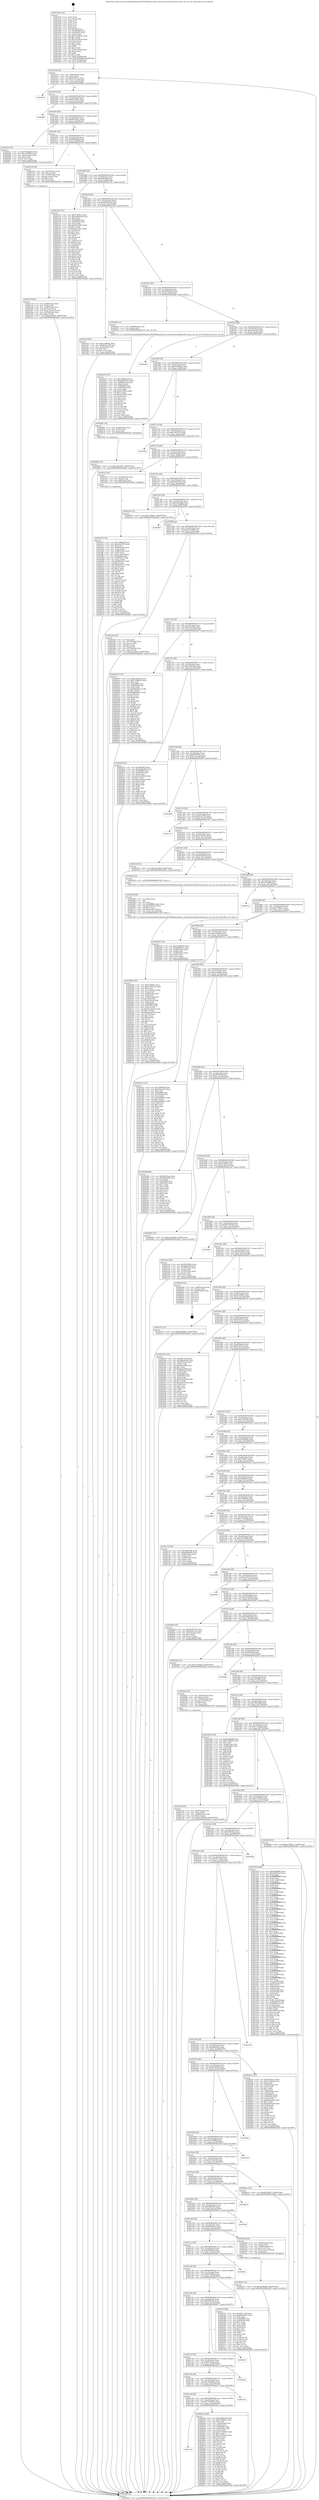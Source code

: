 digraph "0x4015a0" {
  label = "0x4015a0 (/mnt/c/Users/mathe/Desktop/tcc/POCII/binaries/extr_linuxdriversusbhostxhci-ring.c_inc_td_cnt_Final-ollvm.out::main(0))"
  labelloc = "t"
  node[shape=record]

  Entry [label="",width=0.3,height=0.3,shape=circle,fillcolor=black,style=filled]
  "0x401614" [label="{
     0x401614 [32]\l
     | [instrs]\l
     &nbsp;&nbsp;0x401614 \<+6\>: mov -0xb0(%rbp),%eax\l
     &nbsp;&nbsp;0x40161a \<+2\>: mov %eax,%ecx\l
     &nbsp;&nbsp;0x40161c \<+6\>: sub $0x812677fc,%ecx\l
     &nbsp;&nbsp;0x401622 \<+6\>: mov %eax,-0xc4(%rbp)\l
     &nbsp;&nbsp;0x401628 \<+6\>: mov %ecx,-0xc8(%rbp)\l
     &nbsp;&nbsp;0x40162e \<+6\>: je 00000000004020b0 \<main+0xb10\>\l
  }"]
  "0x4020b0" [label="{
     0x4020b0\l
  }", style=dashed]
  "0x401634" [label="{
     0x401634 [28]\l
     | [instrs]\l
     &nbsp;&nbsp;0x401634 \<+5\>: jmp 0000000000401639 \<main+0x99\>\l
     &nbsp;&nbsp;0x401639 \<+6\>: mov -0xc4(%rbp),%eax\l
     &nbsp;&nbsp;0x40163f \<+5\>: sub $0x8a5c3951,%eax\l
     &nbsp;&nbsp;0x401644 \<+6\>: mov %eax,-0xcc(%rbp)\l
     &nbsp;&nbsp;0x40164a \<+6\>: je 000000000040282f \<main+0x128f\>\l
  }"]
  Exit [label="",width=0.3,height=0.3,shape=circle,fillcolor=black,style=filled,peripheries=2]
  "0x40282f" [label="{
     0x40282f\l
  }", style=dashed]
  "0x401650" [label="{
     0x401650 [28]\l
     | [instrs]\l
     &nbsp;&nbsp;0x401650 \<+5\>: jmp 0000000000401655 \<main+0xb5\>\l
     &nbsp;&nbsp;0x401655 \<+6\>: mov -0xc4(%rbp),%eax\l
     &nbsp;&nbsp;0x40165b \<+5\>: sub $0x9d55010c,%eax\l
     &nbsp;&nbsp;0x401660 \<+6\>: mov %eax,-0xd0(%rbp)\l
     &nbsp;&nbsp;0x401666 \<+6\>: je 00000000004020ce \<main+0xb2e\>\l
  }"]
  "0x401cc4" [label="{
     0x401cc4\l
  }", style=dashed]
  "0x4020ce" [label="{
     0x4020ce [30]\l
     | [instrs]\l
     &nbsp;&nbsp;0x4020ce \<+5\>: mov $0x70ab8022,%eax\l
     &nbsp;&nbsp;0x4020d3 \<+5\>: mov $0x3c97ffb5,%ecx\l
     &nbsp;&nbsp;0x4020d8 \<+3\>: mov -0x2c(%rbp),%edx\l
     &nbsp;&nbsp;0x4020db \<+3\>: cmp $0x0,%edx\l
     &nbsp;&nbsp;0x4020de \<+3\>: cmove %ecx,%eax\l
     &nbsp;&nbsp;0x4020e1 \<+6\>: mov %eax,-0xb0(%rbp)\l
     &nbsp;&nbsp;0x4020e7 \<+5\>: jmp 0000000000402dd5 \<main+0x1835\>\l
  }"]
  "0x40166c" [label="{
     0x40166c [28]\l
     | [instrs]\l
     &nbsp;&nbsp;0x40166c \<+5\>: jmp 0000000000401671 \<main+0xd1\>\l
     &nbsp;&nbsp;0x401671 \<+6\>: mov -0xc4(%rbp),%eax\l
     &nbsp;&nbsp;0x401677 \<+5\>: sub $0xa669a858,%eax\l
     &nbsp;&nbsp;0x40167c \<+6\>: mov %eax,-0xd4(%rbp)\l
     &nbsp;&nbsp;0x401682 \<+6\>: je 0000000000402159 \<main+0xbb9\>\l
  }"]
  "0x402b2a" [label="{
     0x402b2a [160]\l
     | [instrs]\l
     &nbsp;&nbsp;0x402b2a \<+5\>: mov $0x418f22e8,%eax\l
     &nbsp;&nbsp;0x402b2f \<+5\>: mov $0x516f5c92,%ecx\l
     &nbsp;&nbsp;0x402b34 \<+2\>: mov $0x1,%dl\l
     &nbsp;&nbsp;0x402b36 \<+7\>: mov -0xa8(%rbp),%rsi\l
     &nbsp;&nbsp;0x402b3d \<+6\>: movl $0x0,(%rsi)\l
     &nbsp;&nbsp;0x402b43 \<+7\>: mov 0x405068,%edi\l
     &nbsp;&nbsp;0x402b4a \<+8\>: mov 0x405054,%r8d\l
     &nbsp;&nbsp;0x402b52 \<+3\>: mov %edi,%r9d\l
     &nbsp;&nbsp;0x402b55 \<+7\>: add $0x2723930f,%r9d\l
     &nbsp;&nbsp;0x402b5c \<+4\>: sub $0x1,%r9d\l
     &nbsp;&nbsp;0x402b60 \<+7\>: sub $0x2723930f,%r9d\l
     &nbsp;&nbsp;0x402b67 \<+4\>: imul %r9d,%edi\l
     &nbsp;&nbsp;0x402b6b \<+3\>: and $0x1,%edi\l
     &nbsp;&nbsp;0x402b6e \<+3\>: cmp $0x0,%edi\l
     &nbsp;&nbsp;0x402b71 \<+4\>: sete %r10b\l
     &nbsp;&nbsp;0x402b75 \<+4\>: cmp $0xa,%r8d\l
     &nbsp;&nbsp;0x402b79 \<+4\>: setl %r11b\l
     &nbsp;&nbsp;0x402b7d \<+3\>: mov %r10b,%bl\l
     &nbsp;&nbsp;0x402b80 \<+3\>: xor $0xff,%bl\l
     &nbsp;&nbsp;0x402b83 \<+3\>: mov %r11b,%r14b\l
     &nbsp;&nbsp;0x402b86 \<+4\>: xor $0xff,%r14b\l
     &nbsp;&nbsp;0x402b8a \<+3\>: xor $0x1,%dl\l
     &nbsp;&nbsp;0x402b8d \<+3\>: mov %bl,%r15b\l
     &nbsp;&nbsp;0x402b90 \<+4\>: and $0xff,%r15b\l
     &nbsp;&nbsp;0x402b94 \<+3\>: and %dl,%r10b\l
     &nbsp;&nbsp;0x402b97 \<+3\>: mov %r14b,%r12b\l
     &nbsp;&nbsp;0x402b9a \<+4\>: and $0xff,%r12b\l
     &nbsp;&nbsp;0x402b9e \<+3\>: and %dl,%r11b\l
     &nbsp;&nbsp;0x402ba1 \<+3\>: or %r10b,%r15b\l
     &nbsp;&nbsp;0x402ba4 \<+3\>: or %r11b,%r12b\l
     &nbsp;&nbsp;0x402ba7 \<+3\>: xor %r12b,%r15b\l
     &nbsp;&nbsp;0x402baa \<+3\>: or %r14b,%bl\l
     &nbsp;&nbsp;0x402bad \<+3\>: xor $0xff,%bl\l
     &nbsp;&nbsp;0x402bb0 \<+3\>: or $0x1,%dl\l
     &nbsp;&nbsp;0x402bb3 \<+2\>: and %dl,%bl\l
     &nbsp;&nbsp;0x402bb5 \<+3\>: or %bl,%r15b\l
     &nbsp;&nbsp;0x402bb8 \<+4\>: test $0x1,%r15b\l
     &nbsp;&nbsp;0x402bbc \<+3\>: cmovne %ecx,%eax\l
     &nbsp;&nbsp;0x402bbf \<+6\>: mov %eax,-0xb0(%rbp)\l
     &nbsp;&nbsp;0x402bc5 \<+5\>: jmp 0000000000402dd5 \<main+0x1835\>\l
  }"]
  "0x402159" [label="{
     0x402159 [29]\l
     | [instrs]\l
     &nbsp;&nbsp;0x402159 \<+4\>: mov -0x78(%rbp),%rax\l
     &nbsp;&nbsp;0x40215d \<+6\>: movl $0x1,(%rax)\l
     &nbsp;&nbsp;0x402163 \<+4\>: mov -0x78(%rbp),%rax\l
     &nbsp;&nbsp;0x402167 \<+3\>: movslq (%rax),%rax\l
     &nbsp;&nbsp;0x40216a \<+4\>: shl $0x2,%rax\l
     &nbsp;&nbsp;0x40216e \<+3\>: mov %rax,%rdi\l
     &nbsp;&nbsp;0x402171 \<+5\>: call 0000000000401050 \<malloc@plt\>\l
     | [calls]\l
     &nbsp;&nbsp;0x401050 \{1\} (unknown)\l
  }"]
  "0x401688" [label="{
     0x401688 [28]\l
     | [instrs]\l
     &nbsp;&nbsp;0x401688 \<+5\>: jmp 000000000040168d \<main+0xed\>\l
     &nbsp;&nbsp;0x40168d \<+6\>: mov -0xc4(%rbp),%eax\l
     &nbsp;&nbsp;0x401693 \<+5\>: sub $0xa68f1ddf,%eax\l
     &nbsp;&nbsp;0x401698 \<+6\>: mov %eax,-0xd8(%rbp)\l
     &nbsp;&nbsp;0x40169e \<+6\>: je 00000000004021c8 \<main+0xc28\>\l
  }"]
  "0x401ca8" [label="{
     0x401ca8 [28]\l
     | [instrs]\l
     &nbsp;&nbsp;0x401ca8 \<+5\>: jmp 0000000000401cad \<main+0x70d\>\l
     &nbsp;&nbsp;0x401cad \<+6\>: mov -0xc4(%rbp),%eax\l
     &nbsp;&nbsp;0x401cb3 \<+5\>: sub $0x710d9032,%eax\l
     &nbsp;&nbsp;0x401cb8 \<+6\>: mov %eax,-0x1b8(%rbp)\l
     &nbsp;&nbsp;0x401cbe \<+6\>: je 0000000000402b2a \<main+0x158a\>\l
  }"]
  "0x4021c8" [label="{
     0x4021c8 [147]\l
     | [instrs]\l
     &nbsp;&nbsp;0x4021c8 \<+5\>: mov $0x4749051,%eax\l
     &nbsp;&nbsp;0x4021cd \<+5\>: mov $0xde5b0d7d,%ecx\l
     &nbsp;&nbsp;0x4021d2 \<+2\>: mov $0x1,%dl\l
     &nbsp;&nbsp;0x4021d4 \<+7\>: mov 0x405068,%esi\l
     &nbsp;&nbsp;0x4021db \<+7\>: mov 0x405054,%edi\l
     &nbsp;&nbsp;0x4021e2 \<+3\>: mov %esi,%r8d\l
     &nbsp;&nbsp;0x4021e5 \<+7\>: add $0x44a15f45,%r8d\l
     &nbsp;&nbsp;0x4021ec \<+4\>: sub $0x1,%r8d\l
     &nbsp;&nbsp;0x4021f0 \<+7\>: sub $0x44a15f45,%r8d\l
     &nbsp;&nbsp;0x4021f7 \<+4\>: imul %r8d,%esi\l
     &nbsp;&nbsp;0x4021fb \<+3\>: and $0x1,%esi\l
     &nbsp;&nbsp;0x4021fe \<+3\>: cmp $0x0,%esi\l
     &nbsp;&nbsp;0x402201 \<+4\>: sete %r9b\l
     &nbsp;&nbsp;0x402205 \<+3\>: cmp $0xa,%edi\l
     &nbsp;&nbsp;0x402208 \<+4\>: setl %r10b\l
     &nbsp;&nbsp;0x40220c \<+3\>: mov %r9b,%r11b\l
     &nbsp;&nbsp;0x40220f \<+4\>: xor $0xff,%r11b\l
     &nbsp;&nbsp;0x402213 \<+3\>: mov %r10b,%bl\l
     &nbsp;&nbsp;0x402216 \<+3\>: xor $0xff,%bl\l
     &nbsp;&nbsp;0x402219 \<+3\>: xor $0x0,%dl\l
     &nbsp;&nbsp;0x40221c \<+3\>: mov %r11b,%r14b\l
     &nbsp;&nbsp;0x40221f \<+4\>: and $0x0,%r14b\l
     &nbsp;&nbsp;0x402223 \<+3\>: and %dl,%r9b\l
     &nbsp;&nbsp;0x402226 \<+3\>: mov %bl,%r15b\l
     &nbsp;&nbsp;0x402229 \<+4\>: and $0x0,%r15b\l
     &nbsp;&nbsp;0x40222d \<+3\>: and %dl,%r10b\l
     &nbsp;&nbsp;0x402230 \<+3\>: or %r9b,%r14b\l
     &nbsp;&nbsp;0x402233 \<+3\>: or %r10b,%r15b\l
     &nbsp;&nbsp;0x402236 \<+3\>: xor %r15b,%r14b\l
     &nbsp;&nbsp;0x402239 \<+3\>: or %bl,%r11b\l
     &nbsp;&nbsp;0x40223c \<+4\>: xor $0xff,%r11b\l
     &nbsp;&nbsp;0x402240 \<+3\>: or $0x0,%dl\l
     &nbsp;&nbsp;0x402243 \<+3\>: and %dl,%r11b\l
     &nbsp;&nbsp;0x402246 \<+3\>: or %r11b,%r14b\l
     &nbsp;&nbsp;0x402249 \<+4\>: test $0x1,%r14b\l
     &nbsp;&nbsp;0x40224d \<+3\>: cmovne %ecx,%eax\l
     &nbsp;&nbsp;0x402250 \<+6\>: mov %eax,-0xb0(%rbp)\l
     &nbsp;&nbsp;0x402256 \<+5\>: jmp 0000000000402dd5 \<main+0x1835\>\l
  }"]
  "0x4016a4" [label="{
     0x4016a4 [28]\l
     | [instrs]\l
     &nbsp;&nbsp;0x4016a4 \<+5\>: jmp 00000000004016a9 \<main+0x109\>\l
     &nbsp;&nbsp;0x4016a9 \<+6\>: mov -0xc4(%rbp),%eax\l
     &nbsp;&nbsp;0x4016af \<+5\>: sub $0xa829b23d,%eax\l
     &nbsp;&nbsp;0x4016b4 \<+6\>: mov %eax,-0xdc(%rbp)\l
     &nbsp;&nbsp;0x4016ba \<+6\>: je 0000000000401ef2 \<main+0x952\>\l
  }"]
  "0x402a74" [label="{
     0x402a74\l
  }", style=dashed]
  "0x401ef2" [label="{
     0x401ef2 [30]\l
     | [instrs]\l
     &nbsp;&nbsp;0x401ef2 \<+5\>: mov $0xec5f9b6a,%eax\l
     &nbsp;&nbsp;0x401ef7 \<+5\>: mov $0xdb7aa738,%ecx\l
     &nbsp;&nbsp;0x401efc \<+3\>: mov -0x2d(%rbp),%dl\l
     &nbsp;&nbsp;0x401eff \<+3\>: test $0x1,%dl\l
     &nbsp;&nbsp;0x401f02 \<+3\>: cmovne %ecx,%eax\l
     &nbsp;&nbsp;0x401f05 \<+6\>: mov %eax,-0xb0(%rbp)\l
     &nbsp;&nbsp;0x401f0b \<+5\>: jmp 0000000000402dd5 \<main+0x1835\>\l
  }"]
  "0x4016c0" [label="{
     0x4016c0 [28]\l
     | [instrs]\l
     &nbsp;&nbsp;0x4016c0 \<+5\>: jmp 00000000004016c5 \<main+0x125\>\l
     &nbsp;&nbsp;0x4016c5 \<+6\>: mov -0xc4(%rbp),%eax\l
     &nbsp;&nbsp;0x4016cb \<+5\>: sub $0xa999a392,%eax\l
     &nbsp;&nbsp;0x4016d0 \<+6\>: mov %eax,-0xe0(%rbp)\l
     &nbsp;&nbsp;0x4016d6 \<+6\>: je 00000000004024ba \<main+0xf1a\>\l
  }"]
  "0x401c8c" [label="{
     0x401c8c [28]\l
     | [instrs]\l
     &nbsp;&nbsp;0x401c8c \<+5\>: jmp 0000000000401c91 \<main+0x6f1\>\l
     &nbsp;&nbsp;0x401c91 \<+6\>: mov -0xc4(%rbp),%eax\l
     &nbsp;&nbsp;0x401c97 \<+5\>: sub $0x70ab8022,%eax\l
     &nbsp;&nbsp;0x401c9c \<+6\>: mov %eax,-0x1b4(%rbp)\l
     &nbsp;&nbsp;0x401ca2 \<+6\>: je 0000000000402a74 \<main+0x14d4\>\l
  }"]
  "0x4024ba" [label="{
     0x4024ba [15]\l
     | [instrs]\l
     &nbsp;&nbsp;0x4024ba \<+7\>: mov -0x88(%rbp),%rax\l
     &nbsp;&nbsp;0x4024c1 \<+3\>: mov (%rax),%rdi\l
     &nbsp;&nbsp;0x4024c4 \<+5\>: call 0000000000401570 \<inc_td_cnt\>\l
     | [calls]\l
     &nbsp;&nbsp;0x401570 \{1\} (/mnt/c/Users/mathe/Desktop/tcc/POCII/binaries/extr_linuxdriversusbhostxhci-ring.c_inc_td_cnt_Final-ollvm.out::inc_td_cnt)\l
  }"]
  "0x4016dc" [label="{
     0x4016dc [28]\l
     | [instrs]\l
     &nbsp;&nbsp;0x4016dc \<+5\>: jmp 00000000004016e1 \<main+0x141\>\l
     &nbsp;&nbsp;0x4016e1 \<+6\>: mov -0xc4(%rbp),%eax\l
     &nbsp;&nbsp;0x4016e7 \<+5\>: sub $0xac0eb1e2,%eax\l
     &nbsp;&nbsp;0x4016ec \<+6\>: mov %eax,-0xe4(%rbp)\l
     &nbsp;&nbsp;0x4016f2 \<+6\>: je 0000000000402a83 \<main+0x14e3\>\l
  }"]
  "0x402d2a" [label="{
     0x402d2a\l
  }", style=dashed]
  "0x402a83" [label="{
     0x402a83\l
  }", style=dashed]
  "0x4016f8" [label="{
     0x4016f8 [28]\l
     | [instrs]\l
     &nbsp;&nbsp;0x4016f8 \<+5\>: jmp 00000000004016fd \<main+0x15d\>\l
     &nbsp;&nbsp;0x4016fd \<+6\>: mov -0xc4(%rbp),%eax\l
     &nbsp;&nbsp;0x401703 \<+5\>: sub $0xb74d6a82,%eax\l
     &nbsp;&nbsp;0x401708 \<+6\>: mov %eax,-0xe8(%rbp)\l
     &nbsp;&nbsp;0x40170e \<+6\>: je 000000000040266e \<main+0x10ce\>\l
  }"]
  "0x401c70" [label="{
     0x401c70 [28]\l
     | [instrs]\l
     &nbsp;&nbsp;0x401c70 \<+5\>: jmp 0000000000401c75 \<main+0x6d5\>\l
     &nbsp;&nbsp;0x401c75 \<+6\>: mov -0xc4(%rbp),%eax\l
     &nbsp;&nbsp;0x401c7b \<+5\>: sub $0x6f103cae,%eax\l
     &nbsp;&nbsp;0x401c80 \<+6\>: mov %eax,-0x1b0(%rbp)\l
     &nbsp;&nbsp;0x401c86 \<+6\>: je 0000000000402d2a \<main+0x178a\>\l
  }"]
  "0x40266e" [label="{
     0x40266e [18]\l
     | [instrs]\l
     &nbsp;&nbsp;0x40266e \<+7\>: mov -0x88(%rbp),%rax\l
     &nbsp;&nbsp;0x402675 \<+3\>: mov (%rax),%rax\l
     &nbsp;&nbsp;0x402678 \<+3\>: mov %rax,%rdi\l
     &nbsp;&nbsp;0x40267b \<+5\>: call 0000000000401030 \<free@plt\>\l
     | [calls]\l
     &nbsp;&nbsp;0x401030 \{1\} (unknown)\l
  }"]
  "0x401714" [label="{
     0x401714 [28]\l
     | [instrs]\l
     &nbsp;&nbsp;0x401714 \<+5\>: jmp 0000000000401719 \<main+0x179\>\l
     &nbsp;&nbsp;0x401719 \<+6\>: mov -0xc4(%rbp),%eax\l
     &nbsp;&nbsp;0x40171f \<+5\>: sub $0xb76233e3,%eax\l
     &nbsp;&nbsp;0x401724 \<+6\>: mov %eax,-0xec(%rbp)\l
     &nbsp;&nbsp;0x40172a \<+6\>: je 0000000000402783 \<main+0x11e3\>\l
  }"]
  "0x4029e7" [label="{
     0x4029e7\l
  }", style=dashed]
  "0x402783" [label="{
     0x402783\l
  }", style=dashed]
  "0x401730" [label="{
     0x401730 [28]\l
     | [instrs]\l
     &nbsp;&nbsp;0x401730 \<+5\>: jmp 0000000000401735 \<main+0x195\>\l
     &nbsp;&nbsp;0x401735 \<+6\>: mov -0xc4(%rbp),%eax\l
     &nbsp;&nbsp;0x40173b \<+5\>: sub $0xb93aec83,%eax\l
     &nbsp;&nbsp;0x401740 \<+6\>: mov %eax,-0xf0(%rbp)\l
     &nbsp;&nbsp;0x401746 \<+6\>: je 0000000000401fc4 \<main+0xa24\>\l
  }"]
  "0x402680" [label="{
     0x402680 [15]\l
     | [instrs]\l
     &nbsp;&nbsp;0x402680 \<+10\>: movl $0xcd2e2582,-0xb0(%rbp)\l
     &nbsp;&nbsp;0x40268a \<+5\>: jmp 0000000000402dd5 \<main+0x1835\>\l
  }"]
  "0x401fc4" [label="{
     0x401fc4 [19]\l
     | [instrs]\l
     &nbsp;&nbsp;0x401fc4 \<+7\>: mov -0xa0(%rbp),%rax\l
     &nbsp;&nbsp;0x401fcb \<+3\>: mov (%rax),%rax\l
     &nbsp;&nbsp;0x401fce \<+4\>: mov 0x8(%rax),%rdi\l
     &nbsp;&nbsp;0x401fd2 \<+5\>: call 0000000000401060 \<atoi@plt\>\l
     | [calls]\l
     &nbsp;&nbsp;0x401060 \{1\} (unknown)\l
  }"]
  "0x40174c" [label="{
     0x40174c [28]\l
     | [instrs]\l
     &nbsp;&nbsp;0x40174c \<+5\>: jmp 0000000000401751 \<main+0x1b1\>\l
     &nbsp;&nbsp;0x401751 \<+6\>: mov -0xc4(%rbp),%eax\l
     &nbsp;&nbsp;0x401757 \<+5\>: sub $0xba8d414b,%eax\l
     &nbsp;&nbsp;0x40175c \<+6\>: mov %eax,-0xf4(%rbp)\l
     &nbsp;&nbsp;0x401762 \<+6\>: je 0000000000402534 \<main+0xf94\>\l
  }"]
  "0x402587" [label="{
     0x402587 [15]\l
     | [instrs]\l
     &nbsp;&nbsp;0x402587 \<+10\>: movl $0xeec8ad6e,-0xb0(%rbp)\l
     &nbsp;&nbsp;0x402591 \<+5\>: jmp 0000000000402dd5 \<main+0x1835\>\l
  }"]
  "0x402534" [label="{
     0x402534 [15]\l
     | [instrs]\l
     &nbsp;&nbsp;0x402534 \<+10\>: movl $0xe77f0b11,-0xb0(%rbp)\l
     &nbsp;&nbsp;0x40253e \<+5\>: jmp 0000000000402dd5 \<main+0x1835\>\l
  }"]
  "0x401768" [label="{
     0x401768 [28]\l
     | [instrs]\l
     &nbsp;&nbsp;0x401768 \<+5\>: jmp 000000000040176d \<main+0x1cd\>\l
     &nbsp;&nbsp;0x40176d \<+6\>: mov -0xc4(%rbp),%eax\l
     &nbsp;&nbsp;0x401773 \<+5\>: sub $0xbc9ebaa8,%eax\l
     &nbsp;&nbsp;0x401778 \<+6\>: mov %eax,-0xf8(%rbp)\l
     &nbsp;&nbsp;0x40177e \<+6\>: je 0000000000402907 \<main+0x1367\>\l
  }"]
  "0x4024c9" [label="{
     0x4024c9 [107]\l
     | [instrs]\l
     &nbsp;&nbsp;0x4024c9 \<+5\>: mov $0x348f38cf,%ecx\l
     &nbsp;&nbsp;0x4024ce \<+5\>: mov $0xba8d414b,%edx\l
     &nbsp;&nbsp;0x4024d3 \<+4\>: mov -0x68(%rbp),%rax\l
     &nbsp;&nbsp;0x4024d7 \<+6\>: movl $0x0,(%rax)\l
     &nbsp;&nbsp;0x4024dd \<+7\>: mov 0x405068,%esi\l
     &nbsp;&nbsp;0x4024e4 \<+8\>: mov 0x405054,%r8d\l
     &nbsp;&nbsp;0x4024ec \<+3\>: mov %esi,%r9d\l
     &nbsp;&nbsp;0x4024ef \<+7\>: add $0xd179059,%r9d\l
     &nbsp;&nbsp;0x4024f6 \<+4\>: sub $0x1,%r9d\l
     &nbsp;&nbsp;0x4024fa \<+7\>: sub $0xd179059,%r9d\l
     &nbsp;&nbsp;0x402501 \<+4\>: imul %r9d,%esi\l
     &nbsp;&nbsp;0x402505 \<+3\>: and $0x1,%esi\l
     &nbsp;&nbsp;0x402508 \<+3\>: cmp $0x0,%esi\l
     &nbsp;&nbsp;0x40250b \<+4\>: sete %r10b\l
     &nbsp;&nbsp;0x40250f \<+4\>: cmp $0xa,%r8d\l
     &nbsp;&nbsp;0x402513 \<+4\>: setl %r11b\l
     &nbsp;&nbsp;0x402517 \<+3\>: mov %r10b,%bl\l
     &nbsp;&nbsp;0x40251a \<+3\>: and %r11b,%bl\l
     &nbsp;&nbsp;0x40251d \<+3\>: xor %r11b,%r10b\l
     &nbsp;&nbsp;0x402520 \<+3\>: or %r10b,%bl\l
     &nbsp;&nbsp;0x402523 \<+3\>: test $0x1,%bl\l
     &nbsp;&nbsp;0x402526 \<+3\>: cmovne %edx,%ecx\l
     &nbsp;&nbsp;0x402529 \<+6\>: mov %ecx,-0xb0(%rbp)\l
     &nbsp;&nbsp;0x40252f \<+5\>: jmp 0000000000402dd5 \<main+0x1835\>\l
  }"]
  "0x402907" [label="{
     0x402907\l
  }", style=dashed]
  "0x401784" [label="{
     0x401784 [28]\l
     | [instrs]\l
     &nbsp;&nbsp;0x401784 \<+5\>: jmp 0000000000401789 \<main+0x1e9\>\l
     &nbsp;&nbsp;0x401789 \<+6\>: mov -0xc4(%rbp),%eax\l
     &nbsp;&nbsp;0x40178f \<+5\>: sub $0xc2b13fdf,%eax\l
     &nbsp;&nbsp;0x401794 \<+6\>: mov %eax,-0xfc(%rbp)\l
     &nbsp;&nbsp;0x40179a \<+6\>: je 000000000040234e \<main+0xdae\>\l
  }"]
  "0x401c54" [label="{
     0x401c54 [28]\l
     | [instrs]\l
     &nbsp;&nbsp;0x401c54 \<+5\>: jmp 0000000000401c59 \<main+0x6b9\>\l
     &nbsp;&nbsp;0x401c59 \<+6\>: mov -0xc4(%rbp),%eax\l
     &nbsp;&nbsp;0x401c5f \<+5\>: sub $0x6cfd6194,%eax\l
     &nbsp;&nbsp;0x401c64 \<+6\>: mov %eax,-0x1ac(%rbp)\l
     &nbsp;&nbsp;0x401c6a \<+6\>: je 00000000004029e7 \<main+0x1447\>\l
  }"]
  "0x40234e" [label="{
     0x40234e [34]\l
     | [instrs]\l
     &nbsp;&nbsp;0x40234e \<+2\>: xor %eax,%eax\l
     &nbsp;&nbsp;0x402350 \<+4\>: mov -0x70(%rbp),%rcx\l
     &nbsp;&nbsp;0x402354 \<+2\>: mov (%rcx),%edx\l
     &nbsp;&nbsp;0x402356 \<+3\>: sub $0x1,%eax\l
     &nbsp;&nbsp;0x402359 \<+2\>: sub %eax,%edx\l
     &nbsp;&nbsp;0x40235b \<+4\>: mov -0x70(%rbp),%rcx\l
     &nbsp;&nbsp;0x40235f \<+2\>: mov %edx,(%rcx)\l
     &nbsp;&nbsp;0x402361 \<+10\>: movl $0xefe1db5a,-0xb0(%rbp)\l
     &nbsp;&nbsp;0x40236b \<+5\>: jmp 0000000000402dd5 \<main+0x1835\>\l
  }"]
  "0x4017a0" [label="{
     0x4017a0 [28]\l
     | [instrs]\l
     &nbsp;&nbsp;0x4017a0 \<+5\>: jmp 00000000004017a5 \<main+0x205\>\l
     &nbsp;&nbsp;0x4017a5 \<+6\>: mov -0xc4(%rbp),%eax\l
     &nbsp;&nbsp;0x4017ab \<+5\>: sub $0xcd2e2582,%eax\l
     &nbsp;&nbsp;0x4017b0 \<+6\>: mov %eax,-0x100(%rbp)\l
     &nbsp;&nbsp;0x4017b6 \<+6\>: je 0000000000402a97 \<main+0x14f7\>\l
  }"]
  "0x40237f" [label="{
     0x40237f [86]\l
     | [instrs]\l
     &nbsp;&nbsp;0x40237f \<+5\>: mov $0x4817c22f,%eax\l
     &nbsp;&nbsp;0x402384 \<+5\>: mov $0xf95ba874,%ecx\l
     &nbsp;&nbsp;0x402389 \<+2\>: xor %edx,%edx\l
     &nbsp;&nbsp;0x40238b \<+7\>: mov 0x405068,%esi\l
     &nbsp;&nbsp;0x402392 \<+7\>: mov 0x405054,%edi\l
     &nbsp;&nbsp;0x402399 \<+3\>: sub $0x1,%edx\l
     &nbsp;&nbsp;0x40239c \<+3\>: mov %esi,%r8d\l
     &nbsp;&nbsp;0x40239f \<+3\>: add %edx,%r8d\l
     &nbsp;&nbsp;0x4023a2 \<+4\>: imul %r8d,%esi\l
     &nbsp;&nbsp;0x4023a6 \<+3\>: and $0x1,%esi\l
     &nbsp;&nbsp;0x4023a9 \<+3\>: cmp $0x0,%esi\l
     &nbsp;&nbsp;0x4023ac \<+4\>: sete %r9b\l
     &nbsp;&nbsp;0x4023b0 \<+3\>: cmp $0xa,%edi\l
     &nbsp;&nbsp;0x4023b3 \<+4\>: setl %r10b\l
     &nbsp;&nbsp;0x4023b7 \<+3\>: mov %r9b,%r11b\l
     &nbsp;&nbsp;0x4023ba \<+3\>: and %r10b,%r11b\l
     &nbsp;&nbsp;0x4023bd \<+3\>: xor %r10b,%r9b\l
     &nbsp;&nbsp;0x4023c0 \<+3\>: or %r9b,%r11b\l
     &nbsp;&nbsp;0x4023c3 \<+4\>: test $0x1,%r11b\l
     &nbsp;&nbsp;0x4023c7 \<+3\>: cmovne %ecx,%eax\l
     &nbsp;&nbsp;0x4023ca \<+6\>: mov %eax,-0xb0(%rbp)\l
     &nbsp;&nbsp;0x4023d0 \<+5\>: jmp 0000000000402dd5 \<main+0x1835\>\l
  }"]
  "0x402a97" [label="{
     0x402a97 [147]\l
     | [instrs]\l
     &nbsp;&nbsp;0x402a97 \<+5\>: mov $0x418f22e8,%eax\l
     &nbsp;&nbsp;0x402a9c \<+5\>: mov $0x710d9032,%ecx\l
     &nbsp;&nbsp;0x402aa1 \<+2\>: mov $0x1,%dl\l
     &nbsp;&nbsp;0x402aa3 \<+7\>: mov 0x405068,%esi\l
     &nbsp;&nbsp;0x402aaa \<+7\>: mov 0x405054,%edi\l
     &nbsp;&nbsp;0x402ab1 \<+3\>: mov %esi,%r8d\l
     &nbsp;&nbsp;0x402ab4 \<+7\>: sub $0xdfd62941,%r8d\l
     &nbsp;&nbsp;0x402abb \<+4\>: sub $0x1,%r8d\l
     &nbsp;&nbsp;0x402abf \<+7\>: add $0xdfd62941,%r8d\l
     &nbsp;&nbsp;0x402ac6 \<+4\>: imul %r8d,%esi\l
     &nbsp;&nbsp;0x402aca \<+3\>: and $0x1,%esi\l
     &nbsp;&nbsp;0x402acd \<+3\>: cmp $0x0,%esi\l
     &nbsp;&nbsp;0x402ad0 \<+4\>: sete %r9b\l
     &nbsp;&nbsp;0x402ad4 \<+3\>: cmp $0xa,%edi\l
     &nbsp;&nbsp;0x402ad7 \<+4\>: setl %r10b\l
     &nbsp;&nbsp;0x402adb \<+3\>: mov %r9b,%r11b\l
     &nbsp;&nbsp;0x402ade \<+4\>: xor $0xff,%r11b\l
     &nbsp;&nbsp;0x402ae2 \<+3\>: mov %r10b,%bl\l
     &nbsp;&nbsp;0x402ae5 \<+3\>: xor $0xff,%bl\l
     &nbsp;&nbsp;0x402ae8 \<+3\>: xor $0x1,%dl\l
     &nbsp;&nbsp;0x402aeb \<+3\>: mov %r11b,%r14b\l
     &nbsp;&nbsp;0x402aee \<+4\>: and $0xff,%r14b\l
     &nbsp;&nbsp;0x402af2 \<+3\>: and %dl,%r9b\l
     &nbsp;&nbsp;0x402af5 \<+3\>: mov %bl,%r15b\l
     &nbsp;&nbsp;0x402af8 \<+4\>: and $0xff,%r15b\l
     &nbsp;&nbsp;0x402afc \<+3\>: and %dl,%r10b\l
     &nbsp;&nbsp;0x402aff \<+3\>: or %r9b,%r14b\l
     &nbsp;&nbsp;0x402b02 \<+3\>: or %r10b,%r15b\l
     &nbsp;&nbsp;0x402b05 \<+3\>: xor %r15b,%r14b\l
     &nbsp;&nbsp;0x402b08 \<+3\>: or %bl,%r11b\l
     &nbsp;&nbsp;0x402b0b \<+4\>: xor $0xff,%r11b\l
     &nbsp;&nbsp;0x402b0f \<+3\>: or $0x1,%dl\l
     &nbsp;&nbsp;0x402b12 \<+3\>: and %dl,%r11b\l
     &nbsp;&nbsp;0x402b15 \<+3\>: or %r11b,%r14b\l
     &nbsp;&nbsp;0x402b18 \<+4\>: test $0x1,%r14b\l
     &nbsp;&nbsp;0x402b1c \<+3\>: cmovne %ecx,%eax\l
     &nbsp;&nbsp;0x402b1f \<+6\>: mov %eax,-0xb0(%rbp)\l
     &nbsp;&nbsp;0x402b25 \<+5\>: jmp 0000000000402dd5 \<main+0x1835\>\l
  }"]
  "0x4017bc" [label="{
     0x4017bc [28]\l
     | [instrs]\l
     &nbsp;&nbsp;0x4017bc \<+5\>: jmp 00000000004017c1 \<main+0x221\>\l
     &nbsp;&nbsp;0x4017c1 \<+6\>: mov -0xc4(%rbp),%eax\l
     &nbsp;&nbsp;0x4017c7 \<+5\>: sub $0xcd9d3c99,%eax\l
     &nbsp;&nbsp;0x4017cc \<+6\>: mov %eax,-0x104(%rbp)\l
     &nbsp;&nbsp;0x4017d2 \<+6\>: je 000000000040245f \<main+0xebf\>\l
  }"]
  "0x401c38" [label="{
     0x401c38 [28]\l
     | [instrs]\l
     &nbsp;&nbsp;0x401c38 \<+5\>: jmp 0000000000401c3d \<main+0x69d\>\l
     &nbsp;&nbsp;0x401c3d \<+6\>: mov -0xc4(%rbp),%eax\l
     &nbsp;&nbsp;0x401c43 \<+5\>: sub $0x6cbd9fbb,%eax\l
     &nbsp;&nbsp;0x401c48 \<+6\>: mov %eax,-0x1a8(%rbp)\l
     &nbsp;&nbsp;0x401c4e \<+6\>: je 000000000040237f \<main+0xddf\>\l
  }"]
  "0x40245f" [label="{
     0x40245f [91]\l
     | [instrs]\l
     &nbsp;&nbsp;0x40245f \<+5\>: mov $0x348f38cf,%eax\l
     &nbsp;&nbsp;0x402464 \<+5\>: mov $0xa999a392,%ecx\l
     &nbsp;&nbsp;0x402469 \<+7\>: mov 0x405068,%edx\l
     &nbsp;&nbsp;0x402470 \<+7\>: mov 0x405054,%esi\l
     &nbsp;&nbsp;0x402477 \<+2\>: mov %edx,%edi\l
     &nbsp;&nbsp;0x402479 \<+6\>: sub $0x1be5a8ca,%edi\l
     &nbsp;&nbsp;0x40247f \<+3\>: sub $0x1,%edi\l
     &nbsp;&nbsp;0x402482 \<+6\>: add $0x1be5a8ca,%edi\l
     &nbsp;&nbsp;0x402488 \<+3\>: imul %edi,%edx\l
     &nbsp;&nbsp;0x40248b \<+3\>: and $0x1,%edx\l
     &nbsp;&nbsp;0x40248e \<+3\>: cmp $0x0,%edx\l
     &nbsp;&nbsp;0x402491 \<+4\>: sete %r8b\l
     &nbsp;&nbsp;0x402495 \<+3\>: cmp $0xa,%esi\l
     &nbsp;&nbsp;0x402498 \<+4\>: setl %r9b\l
     &nbsp;&nbsp;0x40249c \<+3\>: mov %r8b,%r10b\l
     &nbsp;&nbsp;0x40249f \<+3\>: and %r9b,%r10b\l
     &nbsp;&nbsp;0x4024a2 \<+3\>: xor %r9b,%r8b\l
     &nbsp;&nbsp;0x4024a5 \<+3\>: or %r8b,%r10b\l
     &nbsp;&nbsp;0x4024a8 \<+4\>: test $0x1,%r10b\l
     &nbsp;&nbsp;0x4024ac \<+3\>: cmovne %ecx,%eax\l
     &nbsp;&nbsp;0x4024af \<+6\>: mov %eax,-0xb0(%rbp)\l
     &nbsp;&nbsp;0x4024b5 \<+5\>: jmp 0000000000402dd5 \<main+0x1835\>\l
  }"]
  "0x4017d8" [label="{
     0x4017d8 [28]\l
     | [instrs]\l
     &nbsp;&nbsp;0x4017d8 \<+5\>: jmp 00000000004017dd \<main+0x23d\>\l
     &nbsp;&nbsp;0x4017dd \<+6\>: mov -0xc4(%rbp),%eax\l
     &nbsp;&nbsp;0x4017e3 \<+5\>: sub $0xd0097b35,%eax\l
     &nbsp;&nbsp;0x4017e8 \<+6\>: mov %eax,-0x108(%rbp)\l
     &nbsp;&nbsp;0x4017ee \<+6\>: je 000000000040268f \<main+0x10ef\>\l
  }"]
  "0x4026cc" [label="{
     0x4026cc\l
  }", style=dashed]
  "0x40268f" [label="{
     0x40268f\l
  }", style=dashed]
  "0x4017f4" [label="{
     0x4017f4 [28]\l
     | [instrs]\l
     &nbsp;&nbsp;0x4017f4 \<+5\>: jmp 00000000004017f9 \<main+0x259\>\l
     &nbsp;&nbsp;0x4017f9 \<+6\>: mov -0xc4(%rbp),%eax\l
     &nbsp;&nbsp;0x4017ff \<+5\>: sub $0xdb7aa738,%eax\l
     &nbsp;&nbsp;0x401804 \<+6\>: mov %eax,-0x10c(%rbp)\l
     &nbsp;&nbsp;0x40180a \<+6\>: je 0000000000401f10 \<main+0x970\>\l
  }"]
  "0x401c1c" [label="{
     0x401c1c [28]\l
     | [instrs]\l
     &nbsp;&nbsp;0x401c1c \<+5\>: jmp 0000000000401c21 \<main+0x681\>\l
     &nbsp;&nbsp;0x401c21 \<+6\>: mov -0xc4(%rbp),%eax\l
     &nbsp;&nbsp;0x401c27 \<+5\>: sub $0x660f84e5,%eax\l
     &nbsp;&nbsp;0x401c2c \<+6\>: mov %eax,-0x1a4(%rbp)\l
     &nbsp;&nbsp;0x401c32 \<+6\>: je 00000000004026cc \<main+0x112c\>\l
  }"]
  "0x401f10" [label="{
     0x401f10\l
  }", style=dashed]
  "0x401810" [label="{
     0x401810 [28]\l
     | [instrs]\l
     &nbsp;&nbsp;0x401810 \<+5\>: jmp 0000000000401815 \<main+0x275\>\l
     &nbsp;&nbsp;0x401815 \<+6\>: mov -0xc4(%rbp),%eax\l
     &nbsp;&nbsp;0x40181b \<+5\>: sub $0xdc194762,%eax\l
     &nbsp;&nbsp;0x401820 \<+6\>: mov %eax,-0x110(%rbp)\l
     &nbsp;&nbsp;0x401826 \<+6\>: je 000000000040233f \<main+0xd9f\>\l
  }"]
  "0x40256a" [label="{
     0x40256a [29]\l
     | [instrs]\l
     &nbsp;&nbsp;0x40256a \<+7\>: mov -0x88(%rbp),%rax\l
     &nbsp;&nbsp;0x402571 \<+3\>: mov (%rax),%rax\l
     &nbsp;&nbsp;0x402574 \<+4\>: mov -0x68(%rbp),%rcx\l
     &nbsp;&nbsp;0x402578 \<+3\>: movslq (%rcx),%rcx\l
     &nbsp;&nbsp;0x40257b \<+4\>: mov (%rax,%rcx,8),%rax\l
     &nbsp;&nbsp;0x40257f \<+3\>: mov %rax,%rdi\l
     &nbsp;&nbsp;0x402582 \<+5\>: call 0000000000401030 \<free@plt\>\l
     | [calls]\l
     &nbsp;&nbsp;0x401030 \{1\} (unknown)\l
  }"]
  "0x40233f" [label="{
     0x40233f [15]\l
     | [instrs]\l
     &nbsp;&nbsp;0x40233f \<+10\>: movl $0xc2b13fdf,-0xb0(%rbp)\l
     &nbsp;&nbsp;0x402349 \<+5\>: jmp 0000000000402dd5 \<main+0x1835\>\l
  }"]
  "0x40182c" [label="{
     0x40182c [28]\l
     | [instrs]\l
     &nbsp;&nbsp;0x40182c \<+5\>: jmp 0000000000401831 \<main+0x291\>\l
     &nbsp;&nbsp;0x401831 \<+6\>: mov -0xc4(%rbp),%eax\l
     &nbsp;&nbsp;0x401837 \<+5\>: sub $0xde5b0d7d,%eax\l
     &nbsp;&nbsp;0x40183c \<+6\>: mov %eax,-0x114(%rbp)\l
     &nbsp;&nbsp;0x401842 \<+6\>: je 000000000040225b \<main+0xcbb\>\l
  }"]
  "0x401c00" [label="{
     0x401c00 [28]\l
     | [instrs]\l
     &nbsp;&nbsp;0x401c00 \<+5\>: jmp 0000000000401c05 \<main+0x665\>\l
     &nbsp;&nbsp;0x401c05 \<+6\>: mov -0xc4(%rbp),%eax\l
     &nbsp;&nbsp;0x401c0b \<+5\>: sub $0x64850ae1,%eax\l
     &nbsp;&nbsp;0x401c10 \<+6\>: mov %eax,-0x1a0(%rbp)\l
     &nbsp;&nbsp;0x401c16 \<+6\>: je 000000000040256a \<main+0xfca\>\l
  }"]
  "0x40225b" [label="{
     0x40225b [5]\l
     | [instrs]\l
     &nbsp;&nbsp;0x40225b \<+5\>: call 0000000000401160 \<next_i\>\l
     | [calls]\l
     &nbsp;&nbsp;0x401160 \{1\} (/mnt/c/Users/mathe/Desktop/tcc/POCII/binaries/extr_linuxdriversusbhostxhci-ring.c_inc_td_cnt_Final-ollvm.out::next_i)\l
  }"]
  "0x401848" [label="{
     0x401848 [28]\l
     | [instrs]\l
     &nbsp;&nbsp;0x401848 \<+5\>: jmp 000000000040184d \<main+0x2ad\>\l
     &nbsp;&nbsp;0x40184d \<+6\>: mov -0xc4(%rbp),%eax\l
     &nbsp;&nbsp;0x401853 \<+5\>: sub $0xe10b5ff6,%eax\l
     &nbsp;&nbsp;0x401858 \<+6\>: mov %eax,-0x118(%rbp)\l
     &nbsp;&nbsp;0x40185e \<+6\>: je 00000000004029c2 \<main+0x1422\>\l
  }"]
  "0x4029a0" [label="{
     0x4029a0\l
  }", style=dashed]
  "0x4029c2" [label="{
     0x4029c2\l
  }", style=dashed]
  "0x401864" [label="{
     0x401864 [28]\l
     | [instrs]\l
     &nbsp;&nbsp;0x401864 \<+5\>: jmp 0000000000401869 \<main+0x2c9\>\l
     &nbsp;&nbsp;0x401869 \<+6\>: mov -0xc4(%rbp),%eax\l
     &nbsp;&nbsp;0x40186f \<+5\>: sub $0xe77f0b11,%eax\l
     &nbsp;&nbsp;0x401874 \<+6\>: mov %eax,-0x11c(%rbp)\l
     &nbsp;&nbsp;0x40187a \<+6\>: je 0000000000402543 \<main+0xfa3\>\l
  }"]
  "0x401be4" [label="{
     0x401be4 [28]\l
     | [instrs]\l
     &nbsp;&nbsp;0x401be4 \<+5\>: jmp 0000000000401be9 \<main+0x649\>\l
     &nbsp;&nbsp;0x401be9 \<+6\>: mov -0xc4(%rbp),%eax\l
     &nbsp;&nbsp;0x401bef \<+5\>: sub $0x5dff51de,%eax\l
     &nbsp;&nbsp;0x401bf4 \<+6\>: mov %eax,-0x19c(%rbp)\l
     &nbsp;&nbsp;0x401bfa \<+6\>: je 00000000004029a0 \<main+0x1400\>\l
  }"]
  "0x402543" [label="{
     0x402543 [39]\l
     | [instrs]\l
     &nbsp;&nbsp;0x402543 \<+5\>: mov $0xb74d6a82,%eax\l
     &nbsp;&nbsp;0x402548 \<+5\>: mov $0x64850ae1,%ecx\l
     &nbsp;&nbsp;0x40254d \<+4\>: mov -0x68(%rbp),%rdx\l
     &nbsp;&nbsp;0x402551 \<+2\>: mov (%rdx),%esi\l
     &nbsp;&nbsp;0x402553 \<+7\>: mov -0x90(%rbp),%rdx\l
     &nbsp;&nbsp;0x40255a \<+2\>: cmp (%rdx),%esi\l
     &nbsp;&nbsp;0x40255c \<+3\>: cmovl %ecx,%eax\l
     &nbsp;&nbsp;0x40255f \<+6\>: mov %eax,-0xb0(%rbp)\l
     &nbsp;&nbsp;0x402565 \<+5\>: jmp 0000000000402dd5 \<main+0x1835\>\l
  }"]
  "0x401880" [label="{
     0x401880 [28]\l
     | [instrs]\l
     &nbsp;&nbsp;0x401880 \<+5\>: jmp 0000000000401885 \<main+0x2e5\>\l
     &nbsp;&nbsp;0x401885 \<+6\>: mov -0xc4(%rbp),%eax\l
     &nbsp;&nbsp;0x40188b \<+5\>: sub $0xec5f9b6a,%eax\l
     &nbsp;&nbsp;0x401890 \<+6\>: mov %eax,-0x120(%rbp)\l
     &nbsp;&nbsp;0x401896 \<+6\>: je 0000000000401f31 \<main+0x991\>\l
  }"]
  "0x402820" [label="{
     0x402820\l
  }", style=dashed]
  "0x401f31" [label="{
     0x401f31 [147]\l
     | [instrs]\l
     &nbsp;&nbsp;0x401f31 \<+5\>: mov $0x73f8925f,%eax\l
     &nbsp;&nbsp;0x401f36 \<+5\>: mov $0xb93aec83,%ecx\l
     &nbsp;&nbsp;0x401f3b \<+2\>: mov $0x1,%dl\l
     &nbsp;&nbsp;0x401f3d \<+7\>: mov 0x405068,%esi\l
     &nbsp;&nbsp;0x401f44 \<+7\>: mov 0x405054,%edi\l
     &nbsp;&nbsp;0x401f4b \<+3\>: mov %esi,%r8d\l
     &nbsp;&nbsp;0x401f4e \<+7\>: sub $0xad09b36c,%r8d\l
     &nbsp;&nbsp;0x401f55 \<+4\>: sub $0x1,%r8d\l
     &nbsp;&nbsp;0x401f59 \<+7\>: add $0xad09b36c,%r8d\l
     &nbsp;&nbsp;0x401f60 \<+4\>: imul %r8d,%esi\l
     &nbsp;&nbsp;0x401f64 \<+3\>: and $0x1,%esi\l
     &nbsp;&nbsp;0x401f67 \<+3\>: cmp $0x0,%esi\l
     &nbsp;&nbsp;0x401f6a \<+4\>: sete %r9b\l
     &nbsp;&nbsp;0x401f6e \<+3\>: cmp $0xa,%edi\l
     &nbsp;&nbsp;0x401f71 \<+4\>: setl %r10b\l
     &nbsp;&nbsp;0x401f75 \<+3\>: mov %r9b,%r11b\l
     &nbsp;&nbsp;0x401f78 \<+4\>: xor $0xff,%r11b\l
     &nbsp;&nbsp;0x401f7c \<+3\>: mov %r10b,%bl\l
     &nbsp;&nbsp;0x401f7f \<+3\>: xor $0xff,%bl\l
     &nbsp;&nbsp;0x401f82 \<+3\>: xor $0x1,%dl\l
     &nbsp;&nbsp;0x401f85 \<+3\>: mov %r11b,%r14b\l
     &nbsp;&nbsp;0x401f88 \<+4\>: and $0xff,%r14b\l
     &nbsp;&nbsp;0x401f8c \<+3\>: and %dl,%r9b\l
     &nbsp;&nbsp;0x401f8f \<+3\>: mov %bl,%r15b\l
     &nbsp;&nbsp;0x401f92 \<+4\>: and $0xff,%r15b\l
     &nbsp;&nbsp;0x401f96 \<+3\>: and %dl,%r10b\l
     &nbsp;&nbsp;0x401f99 \<+3\>: or %r9b,%r14b\l
     &nbsp;&nbsp;0x401f9c \<+3\>: or %r10b,%r15b\l
     &nbsp;&nbsp;0x401f9f \<+3\>: xor %r15b,%r14b\l
     &nbsp;&nbsp;0x401fa2 \<+3\>: or %bl,%r11b\l
     &nbsp;&nbsp;0x401fa5 \<+4\>: xor $0xff,%r11b\l
     &nbsp;&nbsp;0x401fa9 \<+3\>: or $0x1,%dl\l
     &nbsp;&nbsp;0x401fac \<+3\>: and %dl,%r11b\l
     &nbsp;&nbsp;0x401faf \<+3\>: or %r11b,%r14b\l
     &nbsp;&nbsp;0x401fb2 \<+4\>: test $0x1,%r14b\l
     &nbsp;&nbsp;0x401fb6 \<+3\>: cmovne %ecx,%eax\l
     &nbsp;&nbsp;0x401fb9 \<+6\>: mov %eax,-0xb0(%rbp)\l
     &nbsp;&nbsp;0x401fbf \<+5\>: jmp 0000000000402dd5 \<main+0x1835\>\l
  }"]
  "0x40189c" [label="{
     0x40189c [28]\l
     | [instrs]\l
     &nbsp;&nbsp;0x40189c \<+5\>: jmp 00000000004018a1 \<main+0x301\>\l
     &nbsp;&nbsp;0x4018a1 \<+6\>: mov -0xc4(%rbp),%eax\l
     &nbsp;&nbsp;0x4018a7 \<+5\>: sub $0xeec8ad6e,%eax\l
     &nbsp;&nbsp;0x4018ac \<+6\>: mov %eax,-0x124(%rbp)\l
     &nbsp;&nbsp;0x4018b2 \<+6\>: je 0000000000402596 \<main+0xff6\>\l
  }"]
  "0x401bc8" [label="{
     0x401bc8 [28]\l
     | [instrs]\l
     &nbsp;&nbsp;0x401bc8 \<+5\>: jmp 0000000000401bcd \<main+0x62d\>\l
     &nbsp;&nbsp;0x401bcd \<+6\>: mov -0xc4(%rbp),%eax\l
     &nbsp;&nbsp;0x401bd3 \<+5\>: sub $0x591e147f,%eax\l
     &nbsp;&nbsp;0x401bd8 \<+6\>: mov %eax,-0x198(%rbp)\l
     &nbsp;&nbsp;0x401bde \<+6\>: je 0000000000402820 \<main+0x1280\>\l
  }"]
  "0x402596" [label="{
     0x402596 [86]\l
     | [instrs]\l
     &nbsp;&nbsp;0x402596 \<+5\>: mov $0x6f103cae,%eax\l
     &nbsp;&nbsp;0x40259b \<+5\>: mov $0x48f642fd,%ecx\l
     &nbsp;&nbsp;0x4025a0 \<+2\>: xor %edx,%edx\l
     &nbsp;&nbsp;0x4025a2 \<+7\>: mov 0x405068,%esi\l
     &nbsp;&nbsp;0x4025a9 \<+7\>: mov 0x405054,%edi\l
     &nbsp;&nbsp;0x4025b0 \<+3\>: sub $0x1,%edx\l
     &nbsp;&nbsp;0x4025b3 \<+3\>: mov %esi,%r8d\l
     &nbsp;&nbsp;0x4025b6 \<+3\>: add %edx,%r8d\l
     &nbsp;&nbsp;0x4025b9 \<+4\>: imul %r8d,%esi\l
     &nbsp;&nbsp;0x4025bd \<+3\>: and $0x1,%esi\l
     &nbsp;&nbsp;0x4025c0 \<+3\>: cmp $0x0,%esi\l
     &nbsp;&nbsp;0x4025c3 \<+4\>: sete %r9b\l
     &nbsp;&nbsp;0x4025c7 \<+3\>: cmp $0xa,%edi\l
     &nbsp;&nbsp;0x4025ca \<+4\>: setl %r10b\l
     &nbsp;&nbsp;0x4025ce \<+3\>: mov %r9b,%r11b\l
     &nbsp;&nbsp;0x4025d1 \<+3\>: and %r10b,%r11b\l
     &nbsp;&nbsp;0x4025d4 \<+3\>: xor %r10b,%r9b\l
     &nbsp;&nbsp;0x4025d7 \<+3\>: or %r9b,%r11b\l
     &nbsp;&nbsp;0x4025da \<+4\>: test $0x1,%r11b\l
     &nbsp;&nbsp;0x4025de \<+3\>: cmovne %ecx,%eax\l
     &nbsp;&nbsp;0x4025e1 \<+6\>: mov %eax,-0xb0(%rbp)\l
     &nbsp;&nbsp;0x4025e7 \<+5\>: jmp 0000000000402dd5 \<main+0x1835\>\l
  }"]
  "0x4018b8" [label="{
     0x4018b8 [28]\l
     | [instrs]\l
     &nbsp;&nbsp;0x4018b8 \<+5\>: jmp 00000000004018bd \<main+0x31d\>\l
     &nbsp;&nbsp;0x4018bd \<+6\>: mov -0xc4(%rbp),%eax\l
     &nbsp;&nbsp;0x4018c3 \<+5\>: sub $0xef93676f,%eax\l
     &nbsp;&nbsp;0x4018c8 \<+6\>: mov %eax,-0x128(%rbp)\l
     &nbsp;&nbsp;0x4018ce \<+6\>: je 0000000000402083 \<main+0xae3\>\l
  }"]
  "0x402bca" [label="{
     0x402bca [15]\l
     | [instrs]\l
     &nbsp;&nbsp;0x402bca \<+10\>: movl $0xf42c4b07,-0xb0(%rbp)\l
     &nbsp;&nbsp;0x402bd4 \<+5\>: jmp 0000000000402dd5 \<main+0x1835\>\l
  }"]
  "0x402083" [label="{
     0x402083 [15]\l
     | [instrs]\l
     &nbsp;&nbsp;0x402083 \<+10\>: movl $0x20e30bf0,-0xb0(%rbp)\l
     &nbsp;&nbsp;0x40208d \<+5\>: jmp 0000000000402dd5 \<main+0x1835\>\l
  }"]
  "0x4018d4" [label="{
     0x4018d4 [28]\l
     | [instrs]\l
     &nbsp;&nbsp;0x4018d4 \<+5\>: jmp 00000000004018d9 \<main+0x339\>\l
     &nbsp;&nbsp;0x4018d9 \<+6\>: mov -0xc4(%rbp),%eax\l
     &nbsp;&nbsp;0x4018df \<+5\>: sub $0xefe1db5a,%eax\l
     &nbsp;&nbsp;0x4018e4 \<+6\>: mov %eax,-0x12c(%rbp)\l
     &nbsp;&nbsp;0x4018ea \<+6\>: je 00000000004021a4 \<main+0xc04\>\l
  }"]
  "0x401bac" [label="{
     0x401bac [28]\l
     | [instrs]\l
     &nbsp;&nbsp;0x401bac \<+5\>: jmp 0000000000401bb1 \<main+0x611\>\l
     &nbsp;&nbsp;0x401bb1 \<+6\>: mov -0xc4(%rbp),%eax\l
     &nbsp;&nbsp;0x401bb7 \<+5\>: sub $0x516f5c92,%eax\l
     &nbsp;&nbsp;0x401bbc \<+6\>: mov %eax,-0x194(%rbp)\l
     &nbsp;&nbsp;0x401bc2 \<+6\>: je 0000000000402bca \<main+0x162a\>\l
  }"]
  "0x4021a4" [label="{
     0x4021a4 [36]\l
     | [instrs]\l
     &nbsp;&nbsp;0x4021a4 \<+5\>: mov $0xf91d2842,%eax\l
     &nbsp;&nbsp;0x4021a9 \<+5\>: mov $0xa68f1ddf,%ecx\l
     &nbsp;&nbsp;0x4021ae \<+4\>: mov -0x70(%rbp),%rdx\l
     &nbsp;&nbsp;0x4021b2 \<+2\>: mov (%rdx),%esi\l
     &nbsp;&nbsp;0x4021b4 \<+4\>: mov -0x78(%rbp),%rdx\l
     &nbsp;&nbsp;0x4021b8 \<+2\>: cmp (%rdx),%esi\l
     &nbsp;&nbsp;0x4021ba \<+3\>: cmovl %ecx,%eax\l
     &nbsp;&nbsp;0x4021bd \<+6\>: mov %eax,-0xb0(%rbp)\l
     &nbsp;&nbsp;0x4021c3 \<+5\>: jmp 0000000000402dd5 \<main+0x1835\>\l
  }"]
  "0x4018f0" [label="{
     0x4018f0 [28]\l
     | [instrs]\l
     &nbsp;&nbsp;0x4018f0 \<+5\>: jmp 00000000004018f5 \<main+0x355\>\l
     &nbsp;&nbsp;0x4018f5 \<+6\>: mov -0xc4(%rbp),%eax\l
     &nbsp;&nbsp;0x4018fb \<+5\>: sub $0xf0735148,%eax\l
     &nbsp;&nbsp;0x401900 \<+6\>: mov %eax,-0x130(%rbp)\l
     &nbsp;&nbsp;0x401906 \<+6\>: je 0000000000402d9c \<main+0x17fc\>\l
  }"]
  "0x402a56" [label="{
     0x402a56\l
  }", style=dashed]
  "0x402d9c" [label="{
     0x402d9c\l
  }", style=dashed]
  "0x40190c" [label="{
     0x40190c [28]\l
     | [instrs]\l
     &nbsp;&nbsp;0x40190c \<+5\>: jmp 0000000000401911 \<main+0x371\>\l
     &nbsp;&nbsp;0x401911 \<+6\>: mov -0xc4(%rbp),%eax\l
     &nbsp;&nbsp;0x401917 \<+5\>: sub $0xf42c4b07,%eax\l
     &nbsp;&nbsp;0x40191c \<+6\>: mov %eax,-0x134(%rbp)\l
     &nbsp;&nbsp;0x401922 \<+6\>: je 0000000000402bd9 \<main+0x1639\>\l
  }"]
  "0x401b90" [label="{
     0x401b90 [28]\l
     | [instrs]\l
     &nbsp;&nbsp;0x401b90 \<+5\>: jmp 0000000000401b95 \<main+0x5f5\>\l
     &nbsp;&nbsp;0x401b95 \<+6\>: mov -0xc4(%rbp),%eax\l
     &nbsp;&nbsp;0x401b9b \<+5\>: sub $0x5035fff9,%eax\l
     &nbsp;&nbsp;0x401ba0 \<+6\>: mov %eax,-0x190(%rbp)\l
     &nbsp;&nbsp;0x401ba6 \<+6\>: je 0000000000402a56 \<main+0x14b6\>\l
  }"]
  "0x402bd9" [label="{
     0x402bd9 [24]\l
     | [instrs]\l
     &nbsp;&nbsp;0x402bd9 \<+7\>: mov -0xa8(%rbp),%rax\l
     &nbsp;&nbsp;0x402be0 \<+2\>: mov (%rax),%eax\l
     &nbsp;&nbsp;0x402be2 \<+4\>: lea -0x28(%rbp),%rsp\l
     &nbsp;&nbsp;0x402be6 \<+1\>: pop %rbx\l
     &nbsp;&nbsp;0x402be7 \<+2\>: pop %r12\l
     &nbsp;&nbsp;0x402be9 \<+2\>: pop %r13\l
     &nbsp;&nbsp;0x402beb \<+2\>: pop %r14\l
     &nbsp;&nbsp;0x402bed \<+2\>: pop %r15\l
     &nbsp;&nbsp;0x402bef \<+1\>: pop %rbp\l
     &nbsp;&nbsp;0x402bf0 \<+1\>: ret\l
  }"]
  "0x401928" [label="{
     0x401928 [28]\l
     | [instrs]\l
     &nbsp;&nbsp;0x401928 \<+5\>: jmp 000000000040192d \<main+0x38d\>\l
     &nbsp;&nbsp;0x40192d \<+6\>: mov -0xc4(%rbp),%eax\l
     &nbsp;&nbsp;0x401933 \<+5\>: sub $0xf91d2842,%eax\l
     &nbsp;&nbsp;0x401938 \<+6\>: mov %eax,-0x138(%rbp)\l
     &nbsp;&nbsp;0x40193e \<+6\>: je 0000000000402370 \<main+0xdd0\>\l
  }"]
  "0x402982" [label="{
     0x402982\l
  }", style=dashed]
  "0x402370" [label="{
     0x402370 [15]\l
     | [instrs]\l
     &nbsp;&nbsp;0x402370 \<+10\>: movl $0x6cbd9fbb,-0xb0(%rbp)\l
     &nbsp;&nbsp;0x40237a \<+5\>: jmp 0000000000402dd5 \<main+0x1835\>\l
  }"]
  "0x401944" [label="{
     0x401944 [28]\l
     | [instrs]\l
     &nbsp;&nbsp;0x401944 \<+5\>: jmp 0000000000401949 \<main+0x3a9\>\l
     &nbsp;&nbsp;0x401949 \<+6\>: mov -0xc4(%rbp),%eax\l
     &nbsp;&nbsp;0x40194f \<+5\>: sub $0xf95ba874,%eax\l
     &nbsp;&nbsp;0x401954 \<+6\>: mov %eax,-0x13c(%rbp)\l
     &nbsp;&nbsp;0x40195a \<+6\>: je 00000000004023d5 \<main+0xe35\>\l
  }"]
  "0x401b74" [label="{
     0x401b74 [28]\l
     | [instrs]\l
     &nbsp;&nbsp;0x401b74 \<+5\>: jmp 0000000000401b79 \<main+0x5d9\>\l
     &nbsp;&nbsp;0x401b79 \<+6\>: mov -0xc4(%rbp),%eax\l
     &nbsp;&nbsp;0x401b7f \<+5\>: sub $0x4e3fe280,%eax\l
     &nbsp;&nbsp;0x401b84 \<+6\>: mov %eax,-0x18c(%rbp)\l
     &nbsp;&nbsp;0x401b8a \<+6\>: je 0000000000402982 \<main+0x13e2\>\l
  }"]
  "0x4023d5" [label="{
     0x4023d5 [123]\l
     | [instrs]\l
     &nbsp;&nbsp;0x4023d5 \<+5\>: mov $0x4817c22f,%eax\l
     &nbsp;&nbsp;0x4023da \<+5\>: mov $0x2b86b2db,%ecx\l
     &nbsp;&nbsp;0x4023df \<+4\>: mov -0x80(%rbp),%rdx\l
     &nbsp;&nbsp;0x4023e3 \<+2\>: mov (%rdx),%esi\l
     &nbsp;&nbsp;0x4023e5 \<+6\>: sub $0x65aae0b8,%esi\l
     &nbsp;&nbsp;0x4023eb \<+3\>: add $0x1,%esi\l
     &nbsp;&nbsp;0x4023ee \<+6\>: add $0x65aae0b8,%esi\l
     &nbsp;&nbsp;0x4023f4 \<+4\>: mov -0x80(%rbp),%rdx\l
     &nbsp;&nbsp;0x4023f8 \<+2\>: mov %esi,(%rdx)\l
     &nbsp;&nbsp;0x4023fa \<+7\>: mov 0x405068,%esi\l
     &nbsp;&nbsp;0x402401 \<+7\>: mov 0x405054,%edi\l
     &nbsp;&nbsp;0x402408 \<+3\>: mov %esi,%r8d\l
     &nbsp;&nbsp;0x40240b \<+7\>: sub $0x4e518189,%r8d\l
     &nbsp;&nbsp;0x402412 \<+4\>: sub $0x1,%r8d\l
     &nbsp;&nbsp;0x402416 \<+7\>: add $0x4e518189,%r8d\l
     &nbsp;&nbsp;0x40241d \<+4\>: imul %r8d,%esi\l
     &nbsp;&nbsp;0x402421 \<+3\>: and $0x1,%esi\l
     &nbsp;&nbsp;0x402424 \<+3\>: cmp $0x0,%esi\l
     &nbsp;&nbsp;0x402427 \<+4\>: sete %r9b\l
     &nbsp;&nbsp;0x40242b \<+3\>: cmp $0xa,%edi\l
     &nbsp;&nbsp;0x40242e \<+4\>: setl %r10b\l
     &nbsp;&nbsp;0x402432 \<+3\>: mov %r9b,%r11b\l
     &nbsp;&nbsp;0x402435 \<+3\>: and %r10b,%r11b\l
     &nbsp;&nbsp;0x402438 \<+3\>: xor %r10b,%r9b\l
     &nbsp;&nbsp;0x40243b \<+3\>: or %r9b,%r11b\l
     &nbsp;&nbsp;0x40243e \<+4\>: test $0x1,%r11b\l
     &nbsp;&nbsp;0x402442 \<+3\>: cmovne %ecx,%eax\l
     &nbsp;&nbsp;0x402445 \<+6\>: mov %eax,-0xb0(%rbp)\l
     &nbsp;&nbsp;0x40244b \<+5\>: jmp 0000000000402dd5 \<main+0x1835\>\l
  }"]
  "0x401960" [label="{
     0x401960 [28]\l
     | [instrs]\l
     &nbsp;&nbsp;0x401960 \<+5\>: jmp 0000000000401965 \<main+0x3c5\>\l
     &nbsp;&nbsp;0x401965 \<+6\>: mov -0xc4(%rbp),%eax\l
     &nbsp;&nbsp;0x40196b \<+5\>: sub $0xfb52f213,%eax\l
     &nbsp;&nbsp;0x401970 \<+6\>: mov %eax,-0x140(%rbp)\l
     &nbsp;&nbsp;0x401976 \<+6\>: je 00000000004026f0 \<main+0x1150\>\l
  }"]
  "0x4025ec" [label="{
     0x4025ec [115]\l
     | [instrs]\l
     &nbsp;&nbsp;0x4025ec \<+5\>: mov $0x6f103cae,%eax\l
     &nbsp;&nbsp;0x4025f1 \<+5\>: mov $0x4122fadd,%ecx\l
     &nbsp;&nbsp;0x4025f6 \<+2\>: xor %edx,%edx\l
     &nbsp;&nbsp;0x4025f8 \<+4\>: mov -0x68(%rbp),%rsi\l
     &nbsp;&nbsp;0x4025fc \<+2\>: mov (%rsi),%edi\l
     &nbsp;&nbsp;0x4025fe \<+3\>: sub $0x1,%edx\l
     &nbsp;&nbsp;0x402601 \<+2\>: sub %edx,%edi\l
     &nbsp;&nbsp;0x402603 \<+4\>: mov -0x68(%rbp),%rsi\l
     &nbsp;&nbsp;0x402607 \<+2\>: mov %edi,(%rsi)\l
     &nbsp;&nbsp;0x402609 \<+7\>: mov 0x405068,%edx\l
     &nbsp;&nbsp;0x402610 \<+7\>: mov 0x405054,%edi\l
     &nbsp;&nbsp;0x402617 \<+3\>: mov %edx,%r8d\l
     &nbsp;&nbsp;0x40261a \<+7\>: sub $0xdb63b3af,%r8d\l
     &nbsp;&nbsp;0x402621 \<+4\>: sub $0x1,%r8d\l
     &nbsp;&nbsp;0x402625 \<+7\>: add $0xdb63b3af,%r8d\l
     &nbsp;&nbsp;0x40262c \<+4\>: imul %r8d,%edx\l
     &nbsp;&nbsp;0x402630 \<+3\>: and $0x1,%edx\l
     &nbsp;&nbsp;0x402633 \<+3\>: cmp $0x0,%edx\l
     &nbsp;&nbsp;0x402636 \<+4\>: sete %r9b\l
     &nbsp;&nbsp;0x40263a \<+3\>: cmp $0xa,%edi\l
     &nbsp;&nbsp;0x40263d \<+4\>: setl %r10b\l
     &nbsp;&nbsp;0x402641 \<+3\>: mov %r9b,%r11b\l
     &nbsp;&nbsp;0x402644 \<+3\>: and %r10b,%r11b\l
     &nbsp;&nbsp;0x402647 \<+3\>: xor %r10b,%r9b\l
     &nbsp;&nbsp;0x40264a \<+3\>: or %r9b,%r11b\l
     &nbsp;&nbsp;0x40264d \<+4\>: test $0x1,%r11b\l
     &nbsp;&nbsp;0x402651 \<+3\>: cmovne %ecx,%eax\l
     &nbsp;&nbsp;0x402654 \<+6\>: mov %eax,-0xb0(%rbp)\l
     &nbsp;&nbsp;0x40265a \<+5\>: jmp 0000000000402dd5 \<main+0x1835\>\l
  }"]
  "0x4026f0" [label="{
     0x4026f0\l
  }", style=dashed]
  "0x40197c" [label="{
     0x40197c [28]\l
     | [instrs]\l
     &nbsp;&nbsp;0x40197c \<+5\>: jmp 0000000000401981 \<main+0x3e1\>\l
     &nbsp;&nbsp;0x401981 \<+6\>: mov -0xc4(%rbp),%eax\l
     &nbsp;&nbsp;0x401987 \<+5\>: sub $0xfc556d78,%eax\l
     &nbsp;&nbsp;0x40198c \<+6\>: mov %eax,-0x144(%rbp)\l
     &nbsp;&nbsp;0x401992 \<+6\>: je 0000000000402d54 \<main+0x17b4\>\l
  }"]
  "0x401b58" [label="{
     0x401b58 [28]\l
     | [instrs]\l
     &nbsp;&nbsp;0x401b58 \<+5\>: jmp 0000000000401b5d \<main+0x5bd\>\l
     &nbsp;&nbsp;0x401b5d \<+6\>: mov -0xc4(%rbp),%eax\l
     &nbsp;&nbsp;0x401b63 \<+5\>: sub $0x48f642fd,%eax\l
     &nbsp;&nbsp;0x401b68 \<+6\>: mov %eax,-0x188(%rbp)\l
     &nbsp;&nbsp;0x401b6e \<+6\>: je 00000000004025ec \<main+0x104c\>\l
  }"]
  "0x402d54" [label="{
     0x402d54\l
  }", style=dashed]
  "0x401998" [label="{
     0x401998 [28]\l
     | [instrs]\l
     &nbsp;&nbsp;0x401998 \<+5\>: jmp 000000000040199d \<main+0x3fd\>\l
     &nbsp;&nbsp;0x40199d \<+6\>: mov -0xc4(%rbp),%eax\l
     &nbsp;&nbsp;0x4019a3 \<+5\>: sub $0xfe488b89,%eax\l
     &nbsp;&nbsp;0x4019a8 \<+6\>: mov %eax,-0x148(%rbp)\l
     &nbsp;&nbsp;0x4019ae \<+6\>: je 0000000000402bf1 \<main+0x1651\>\l
  }"]
  "0x402cd8" [label="{
     0x402cd8\l
  }", style=dashed]
  "0x402bf1" [label="{
     0x402bf1\l
  }", style=dashed]
  "0x4019b4" [label="{
     0x4019b4 [28]\l
     | [instrs]\l
     &nbsp;&nbsp;0x4019b4 \<+5\>: jmp 00000000004019b9 \<main+0x419\>\l
     &nbsp;&nbsp;0x4019b9 \<+6\>: mov -0xc4(%rbp),%eax\l
     &nbsp;&nbsp;0x4019bf \<+5\>: sub $0x4749051,%eax\l
     &nbsp;&nbsp;0x4019c4 \<+6\>: mov %eax,-0x14c(%rbp)\l
     &nbsp;&nbsp;0x4019ca \<+6\>: je 0000000000402c6f \<main+0x16cf\>\l
  }"]
  "0x401b3c" [label="{
     0x401b3c [28]\l
     | [instrs]\l
     &nbsp;&nbsp;0x401b3c \<+5\>: jmp 0000000000401b41 \<main+0x5a1\>\l
     &nbsp;&nbsp;0x401b41 \<+6\>: mov -0xc4(%rbp),%eax\l
     &nbsp;&nbsp;0x401b47 \<+5\>: sub $0x4817c22f,%eax\l
     &nbsp;&nbsp;0x401b4c \<+6\>: mov %eax,-0x184(%rbp)\l
     &nbsp;&nbsp;0x401b52 \<+6\>: je 0000000000402cd8 \<main+0x1738\>\l
  }"]
  "0x402c6f" [label="{
     0x402c6f\l
  }", style=dashed]
  "0x4019d0" [label="{
     0x4019d0 [28]\l
     | [instrs]\l
     &nbsp;&nbsp;0x4019d0 \<+5\>: jmp 00000000004019d5 \<main+0x435\>\l
     &nbsp;&nbsp;0x4019d5 \<+6\>: mov -0xc4(%rbp),%eax\l
     &nbsp;&nbsp;0x4019db \<+5\>: sub $0x5e899e1,%eax\l
     &nbsp;&nbsp;0x4019e0 \<+6\>: mov %eax,-0x150(%rbp)\l
     &nbsp;&nbsp;0x4019e6 \<+6\>: je 0000000000402a34 \<main+0x1494\>\l
  }"]
  "0x402dbe" [label="{
     0x402dbe\l
  }", style=dashed]
  "0x402a34" [label="{
     0x402a34\l
  }", style=dashed]
  "0x4019ec" [label="{
     0x4019ec [28]\l
     | [instrs]\l
     &nbsp;&nbsp;0x4019ec \<+5\>: jmp 00000000004019f1 \<main+0x451\>\l
     &nbsp;&nbsp;0x4019f1 \<+6\>: mov -0xc4(%rbp),%eax\l
     &nbsp;&nbsp;0x4019f7 \<+5\>: sub $0x1346f8a0,%eax\l
     &nbsp;&nbsp;0x4019fc \<+6\>: mov %eax,-0x154(%rbp)\l
     &nbsp;&nbsp;0x401a02 \<+6\>: je 0000000000402853 \<main+0x12b3\>\l
  }"]
  "0x402288" [label="{
     0x402288 [183]\l
     | [instrs]\l
     &nbsp;&nbsp;0x402288 \<+5\>: mov $0x4749051,%ecx\l
     &nbsp;&nbsp;0x40228d \<+5\>: mov $0xdc194762,%edx\l
     &nbsp;&nbsp;0x402292 \<+3\>: mov $0x1,%sil\l
     &nbsp;&nbsp;0x402295 \<+6\>: mov -0x1c4(%rbp),%edi\l
     &nbsp;&nbsp;0x40229b \<+3\>: imul %eax,%edi\l
     &nbsp;&nbsp;0x40229e \<+7\>: mov -0x88(%rbp),%r8\l
     &nbsp;&nbsp;0x4022a5 \<+3\>: mov (%r8),%r8\l
     &nbsp;&nbsp;0x4022a8 \<+4\>: mov -0x80(%rbp),%r9\l
     &nbsp;&nbsp;0x4022ac \<+3\>: movslq (%r9),%r9\l
     &nbsp;&nbsp;0x4022af \<+4\>: mov (%r8,%r9,8),%r8\l
     &nbsp;&nbsp;0x4022b3 \<+3\>: mov %edi,(%r8)\l
     &nbsp;&nbsp;0x4022b6 \<+7\>: mov 0x405068,%eax\l
     &nbsp;&nbsp;0x4022bd \<+7\>: mov 0x405054,%edi\l
     &nbsp;&nbsp;0x4022c4 \<+3\>: mov %eax,%r10d\l
     &nbsp;&nbsp;0x4022c7 \<+7\>: sub $0x6e1e635,%r10d\l
     &nbsp;&nbsp;0x4022ce \<+4\>: sub $0x1,%r10d\l
     &nbsp;&nbsp;0x4022d2 \<+7\>: add $0x6e1e635,%r10d\l
     &nbsp;&nbsp;0x4022d9 \<+4\>: imul %r10d,%eax\l
     &nbsp;&nbsp;0x4022dd \<+3\>: and $0x1,%eax\l
     &nbsp;&nbsp;0x4022e0 \<+3\>: cmp $0x0,%eax\l
     &nbsp;&nbsp;0x4022e3 \<+4\>: sete %r11b\l
     &nbsp;&nbsp;0x4022e7 \<+3\>: cmp $0xa,%edi\l
     &nbsp;&nbsp;0x4022ea \<+3\>: setl %bl\l
     &nbsp;&nbsp;0x4022ed \<+3\>: mov %r11b,%r14b\l
     &nbsp;&nbsp;0x4022f0 \<+4\>: xor $0xff,%r14b\l
     &nbsp;&nbsp;0x4022f4 \<+3\>: mov %bl,%r15b\l
     &nbsp;&nbsp;0x4022f7 \<+4\>: xor $0xff,%r15b\l
     &nbsp;&nbsp;0x4022fb \<+4\>: xor $0x1,%sil\l
     &nbsp;&nbsp;0x4022ff \<+3\>: mov %r14b,%r12b\l
     &nbsp;&nbsp;0x402302 \<+4\>: and $0xff,%r12b\l
     &nbsp;&nbsp;0x402306 \<+3\>: and %sil,%r11b\l
     &nbsp;&nbsp;0x402309 \<+3\>: mov %r15b,%r13b\l
     &nbsp;&nbsp;0x40230c \<+4\>: and $0xff,%r13b\l
     &nbsp;&nbsp;0x402310 \<+3\>: and %sil,%bl\l
     &nbsp;&nbsp;0x402313 \<+3\>: or %r11b,%r12b\l
     &nbsp;&nbsp;0x402316 \<+3\>: or %bl,%r13b\l
     &nbsp;&nbsp;0x402319 \<+3\>: xor %r13b,%r12b\l
     &nbsp;&nbsp;0x40231c \<+3\>: or %r15b,%r14b\l
     &nbsp;&nbsp;0x40231f \<+4\>: xor $0xff,%r14b\l
     &nbsp;&nbsp;0x402323 \<+4\>: or $0x1,%sil\l
     &nbsp;&nbsp;0x402327 \<+3\>: and %sil,%r14b\l
     &nbsp;&nbsp;0x40232a \<+3\>: or %r14b,%r12b\l
     &nbsp;&nbsp;0x40232d \<+4\>: test $0x1,%r12b\l
     &nbsp;&nbsp;0x402331 \<+3\>: cmovne %edx,%ecx\l
     &nbsp;&nbsp;0x402334 \<+6\>: mov %ecx,-0xb0(%rbp)\l
     &nbsp;&nbsp;0x40233a \<+5\>: jmp 0000000000402dd5 \<main+0x1835\>\l
  }"]
  "0x402853" [label="{
     0x402853\l
  }", style=dashed]
  "0x401a08" [label="{
     0x401a08 [28]\l
     | [instrs]\l
     &nbsp;&nbsp;0x401a08 \<+5\>: jmp 0000000000401a0d \<main+0x46d\>\l
     &nbsp;&nbsp;0x401a0d \<+6\>: mov -0xc4(%rbp),%eax\l
     &nbsp;&nbsp;0x401a13 \<+5\>: sub $0x17f1b26a,%eax\l
     &nbsp;&nbsp;0x401a18 \<+6\>: mov %eax,-0x158(%rbp)\l
     &nbsp;&nbsp;0x401a1e \<+6\>: je 0000000000402132 \<main+0xb92\>\l
  }"]
  "0x402260" [label="{
     0x402260 [40]\l
     | [instrs]\l
     &nbsp;&nbsp;0x402260 \<+5\>: mov $0x2,%ecx\l
     &nbsp;&nbsp;0x402265 \<+1\>: cltd\l
     &nbsp;&nbsp;0x402266 \<+2\>: idiv %ecx\l
     &nbsp;&nbsp;0x402268 \<+6\>: imul $0xfffffffe,%edx,%ecx\l
     &nbsp;&nbsp;0x40226e \<+6\>: sub $0x22afa7cd,%ecx\l
     &nbsp;&nbsp;0x402274 \<+3\>: add $0x1,%ecx\l
     &nbsp;&nbsp;0x402277 \<+6\>: add $0x22afa7cd,%ecx\l
     &nbsp;&nbsp;0x40227d \<+6\>: mov %ecx,-0x1c4(%rbp)\l
     &nbsp;&nbsp;0x402283 \<+5\>: call 0000000000401160 \<next_i\>\l
     | [calls]\l
     &nbsp;&nbsp;0x401160 \{1\} (/mnt/c/Users/mathe/Desktop/tcc/POCII/binaries/extr_linuxdriversusbhostxhci-ring.c_inc_td_cnt_Final-ollvm.out::next_i)\l
  }"]
  "0x402132" [label="{
     0x402132 [39]\l
     | [instrs]\l
     &nbsp;&nbsp;0x402132 \<+5\>: mov $0xcd9d3c99,%eax\l
     &nbsp;&nbsp;0x402137 \<+5\>: mov $0xa669a858,%ecx\l
     &nbsp;&nbsp;0x40213c \<+4\>: mov -0x80(%rbp),%rdx\l
     &nbsp;&nbsp;0x402140 \<+2\>: mov (%rdx),%esi\l
     &nbsp;&nbsp;0x402142 \<+7\>: mov -0x90(%rbp),%rdx\l
     &nbsp;&nbsp;0x402149 \<+2\>: cmp (%rdx),%esi\l
     &nbsp;&nbsp;0x40214b \<+3\>: cmovl %ecx,%eax\l
     &nbsp;&nbsp;0x40214e \<+6\>: mov %eax,-0xb0(%rbp)\l
     &nbsp;&nbsp;0x402154 \<+5\>: jmp 0000000000402dd5 \<main+0x1835\>\l
  }"]
  "0x401a24" [label="{
     0x401a24 [28]\l
     | [instrs]\l
     &nbsp;&nbsp;0x401a24 \<+5\>: jmp 0000000000401a29 \<main+0x489\>\l
     &nbsp;&nbsp;0x401a29 \<+6\>: mov -0xc4(%rbp),%eax\l
     &nbsp;&nbsp;0x401a2f \<+5\>: sub $0x1d27448f,%eax\l
     &nbsp;&nbsp;0x401a34 \<+6\>: mov %eax,-0x15c(%rbp)\l
     &nbsp;&nbsp;0x401a3a \<+6\>: je 0000000000402a0b \<main+0x146b\>\l
  }"]
  "0x402176" [label="{
     0x402176 [46]\l
     | [instrs]\l
     &nbsp;&nbsp;0x402176 \<+7\>: mov -0x88(%rbp),%rdi\l
     &nbsp;&nbsp;0x40217d \<+3\>: mov (%rdi),%rdi\l
     &nbsp;&nbsp;0x402180 \<+4\>: mov -0x80(%rbp),%rcx\l
     &nbsp;&nbsp;0x402184 \<+3\>: movslq (%rcx),%rcx\l
     &nbsp;&nbsp;0x402187 \<+4\>: mov %rax,(%rdi,%rcx,8)\l
     &nbsp;&nbsp;0x40218b \<+4\>: mov -0x70(%rbp),%rax\l
     &nbsp;&nbsp;0x40218f \<+6\>: movl $0x0,(%rax)\l
     &nbsp;&nbsp;0x402195 \<+10\>: movl $0xefe1db5a,-0xb0(%rbp)\l
     &nbsp;&nbsp;0x40219f \<+5\>: jmp 0000000000402dd5 \<main+0x1835\>\l
  }"]
  "0x402a0b" [label="{
     0x402a0b\l
  }", style=dashed]
  "0x401a40" [label="{
     0x401a40 [28]\l
     | [instrs]\l
     &nbsp;&nbsp;0x401a40 \<+5\>: jmp 0000000000401a45 \<main+0x4a5\>\l
     &nbsp;&nbsp;0x401a45 \<+6\>: mov -0xc4(%rbp),%eax\l
     &nbsp;&nbsp;0x401a4b \<+5\>: sub $0x1d4572c0,%eax\l
     &nbsp;&nbsp;0x401a50 \<+6\>: mov %eax,-0x160(%rbp)\l
     &nbsp;&nbsp;0x401a56 \<+6\>: je 0000000000402991 \<main+0x13f1\>\l
  }"]
  "0x40210f" [label="{
     0x40210f [35]\l
     | [instrs]\l
     &nbsp;&nbsp;0x40210f \<+7\>: mov -0x88(%rbp),%rdi\l
     &nbsp;&nbsp;0x402116 \<+3\>: mov %rax,(%rdi)\l
     &nbsp;&nbsp;0x402119 \<+4\>: mov -0x80(%rbp),%rax\l
     &nbsp;&nbsp;0x40211d \<+6\>: movl $0x0,(%rax)\l
     &nbsp;&nbsp;0x402123 \<+10\>: movl $0x17f1b26a,-0xb0(%rbp)\l
     &nbsp;&nbsp;0x40212d \<+5\>: jmp 0000000000402dd5 \<main+0x1835\>\l
  }"]
  "0x402991" [label="{
     0x402991\l
  }", style=dashed]
  "0x401a5c" [label="{
     0x401a5c [28]\l
     | [instrs]\l
     &nbsp;&nbsp;0x401a5c \<+5\>: jmp 0000000000401a61 \<main+0x4c1\>\l
     &nbsp;&nbsp;0x401a61 \<+6\>: mov -0xc4(%rbp),%eax\l
     &nbsp;&nbsp;0x401a67 \<+5\>: sub $0x20e30bf0,%eax\l
     &nbsp;&nbsp;0x401a6c \<+6\>: mov %eax,-0x164(%rbp)\l
     &nbsp;&nbsp;0x401a72 \<+6\>: je 0000000000402092 \<main+0xaf2\>\l
  }"]
  "0x401fd7" [label="{
     0x401fd7 [172]\l
     | [instrs]\l
     &nbsp;&nbsp;0x401fd7 \<+5\>: mov $0x73f8925f,%ecx\l
     &nbsp;&nbsp;0x401fdc \<+5\>: mov $0xef93676f,%edx\l
     &nbsp;&nbsp;0x401fe1 \<+3\>: mov $0x1,%sil\l
     &nbsp;&nbsp;0x401fe4 \<+7\>: mov -0x98(%rbp),%rdi\l
     &nbsp;&nbsp;0x401feb \<+2\>: mov %eax,(%rdi)\l
     &nbsp;&nbsp;0x401fed \<+7\>: mov -0x98(%rbp),%rdi\l
     &nbsp;&nbsp;0x401ff4 \<+2\>: mov (%rdi),%eax\l
     &nbsp;&nbsp;0x401ff6 \<+3\>: mov %eax,-0x2c(%rbp)\l
     &nbsp;&nbsp;0x401ff9 \<+7\>: mov 0x405068,%eax\l
     &nbsp;&nbsp;0x402000 \<+8\>: mov 0x405054,%r8d\l
     &nbsp;&nbsp;0x402008 \<+3\>: mov %eax,%r9d\l
     &nbsp;&nbsp;0x40200b \<+7\>: sub $0xff3d7fa7,%r9d\l
     &nbsp;&nbsp;0x402012 \<+4\>: sub $0x1,%r9d\l
     &nbsp;&nbsp;0x402016 \<+7\>: add $0xff3d7fa7,%r9d\l
     &nbsp;&nbsp;0x40201d \<+4\>: imul %r9d,%eax\l
     &nbsp;&nbsp;0x402021 \<+3\>: and $0x1,%eax\l
     &nbsp;&nbsp;0x402024 \<+3\>: cmp $0x0,%eax\l
     &nbsp;&nbsp;0x402027 \<+4\>: sete %r10b\l
     &nbsp;&nbsp;0x40202b \<+4\>: cmp $0xa,%r8d\l
     &nbsp;&nbsp;0x40202f \<+4\>: setl %r11b\l
     &nbsp;&nbsp;0x402033 \<+3\>: mov %r10b,%bl\l
     &nbsp;&nbsp;0x402036 \<+3\>: xor $0xff,%bl\l
     &nbsp;&nbsp;0x402039 \<+3\>: mov %r11b,%r14b\l
     &nbsp;&nbsp;0x40203c \<+4\>: xor $0xff,%r14b\l
     &nbsp;&nbsp;0x402040 \<+4\>: xor $0x1,%sil\l
     &nbsp;&nbsp;0x402044 \<+3\>: mov %bl,%r15b\l
     &nbsp;&nbsp;0x402047 \<+4\>: and $0xff,%r15b\l
     &nbsp;&nbsp;0x40204b \<+3\>: and %sil,%r10b\l
     &nbsp;&nbsp;0x40204e \<+3\>: mov %r14b,%r12b\l
     &nbsp;&nbsp;0x402051 \<+4\>: and $0xff,%r12b\l
     &nbsp;&nbsp;0x402055 \<+3\>: and %sil,%r11b\l
     &nbsp;&nbsp;0x402058 \<+3\>: or %r10b,%r15b\l
     &nbsp;&nbsp;0x40205b \<+3\>: or %r11b,%r12b\l
     &nbsp;&nbsp;0x40205e \<+3\>: xor %r12b,%r15b\l
     &nbsp;&nbsp;0x402061 \<+3\>: or %r14b,%bl\l
     &nbsp;&nbsp;0x402064 \<+3\>: xor $0xff,%bl\l
     &nbsp;&nbsp;0x402067 \<+4\>: or $0x1,%sil\l
     &nbsp;&nbsp;0x40206b \<+3\>: and %sil,%bl\l
     &nbsp;&nbsp;0x40206e \<+3\>: or %bl,%r15b\l
     &nbsp;&nbsp;0x402071 \<+4\>: test $0x1,%r15b\l
     &nbsp;&nbsp;0x402075 \<+3\>: cmovne %edx,%ecx\l
     &nbsp;&nbsp;0x402078 \<+6\>: mov %ecx,-0xb0(%rbp)\l
     &nbsp;&nbsp;0x40207e \<+5\>: jmp 0000000000402dd5 \<main+0x1835\>\l
  }"]
  "0x402092" [label="{
     0x402092 [30]\l
     | [instrs]\l
     &nbsp;&nbsp;0x402092 \<+5\>: mov $0x812677fc,%eax\l
     &nbsp;&nbsp;0x402097 \<+5\>: mov $0x9d55010c,%ecx\l
     &nbsp;&nbsp;0x40209c \<+3\>: mov -0x2c(%rbp),%edx\l
     &nbsp;&nbsp;0x40209f \<+3\>: cmp $0x1,%edx\l
     &nbsp;&nbsp;0x4020a2 \<+3\>: cmovl %ecx,%eax\l
     &nbsp;&nbsp;0x4020a5 \<+6\>: mov %eax,-0xb0(%rbp)\l
     &nbsp;&nbsp;0x4020ab \<+5\>: jmp 0000000000402dd5 \<main+0x1835\>\l
  }"]
  "0x401a78" [label="{
     0x401a78 [28]\l
     | [instrs]\l
     &nbsp;&nbsp;0x401a78 \<+5\>: jmp 0000000000401a7d \<main+0x4dd\>\l
     &nbsp;&nbsp;0x401a7d \<+6\>: mov -0xc4(%rbp),%eax\l
     &nbsp;&nbsp;0x401a83 \<+5\>: sub $0x2b86b2db,%eax\l
     &nbsp;&nbsp;0x401a88 \<+6\>: mov %eax,-0x168(%rbp)\l
     &nbsp;&nbsp;0x401a8e \<+6\>: je 0000000000402450 \<main+0xeb0\>\l
  }"]
  "0x401b20" [label="{
     0x401b20 [28]\l
     | [instrs]\l
     &nbsp;&nbsp;0x401b20 \<+5\>: jmp 0000000000401b25 \<main+0x585\>\l
     &nbsp;&nbsp;0x401b25 \<+6\>: mov -0xc4(%rbp),%eax\l
     &nbsp;&nbsp;0x401b2b \<+5\>: sub $0x418f22e8,%eax\l
     &nbsp;&nbsp;0x401b30 \<+6\>: mov %eax,-0x180(%rbp)\l
     &nbsp;&nbsp;0x401b36 \<+6\>: je 0000000000402dbe \<main+0x181e\>\l
  }"]
  "0x402450" [label="{
     0x402450 [15]\l
     | [instrs]\l
     &nbsp;&nbsp;0x402450 \<+10\>: movl $0x17f1b26a,-0xb0(%rbp)\l
     &nbsp;&nbsp;0x40245a \<+5\>: jmp 0000000000402dd5 \<main+0x1835\>\l
  }"]
  "0x401a94" [label="{
     0x401a94 [28]\l
     | [instrs]\l
     &nbsp;&nbsp;0x401a94 \<+5\>: jmp 0000000000401a99 \<main+0x4f9\>\l
     &nbsp;&nbsp;0x401a99 \<+6\>: mov -0xc4(%rbp),%eax\l
     &nbsp;&nbsp;0x401a9f \<+5\>: sub $0x348f38cf,%eax\l
     &nbsp;&nbsp;0x401aa4 \<+6\>: mov %eax,-0x16c(%rbp)\l
     &nbsp;&nbsp;0x401aaa \<+6\>: je 0000000000402d02 \<main+0x1762\>\l
  }"]
  "0x401d70" [label="{
     0x401d70 [386]\l
     | [instrs]\l
     &nbsp;&nbsp;0x401d70 \<+5\>: mov $0xfe488b89,%eax\l
     &nbsp;&nbsp;0x401d75 \<+5\>: mov $0xa829b23d,%ecx\l
     &nbsp;&nbsp;0x401d7a \<+3\>: mov %rsp,%rdx\l
     &nbsp;&nbsp;0x401d7d \<+4\>: add $0xfffffffffffffff0,%rdx\l
     &nbsp;&nbsp;0x401d81 \<+3\>: mov %rdx,%rsp\l
     &nbsp;&nbsp;0x401d84 \<+7\>: mov %rdx,-0xa8(%rbp)\l
     &nbsp;&nbsp;0x401d8b \<+3\>: mov %rsp,%rdx\l
     &nbsp;&nbsp;0x401d8e \<+4\>: add $0xfffffffffffffff0,%rdx\l
     &nbsp;&nbsp;0x401d92 \<+3\>: mov %rdx,%rsp\l
     &nbsp;&nbsp;0x401d95 \<+3\>: mov %rsp,%rsi\l
     &nbsp;&nbsp;0x401d98 \<+4\>: add $0xfffffffffffffff0,%rsi\l
     &nbsp;&nbsp;0x401d9c \<+3\>: mov %rsi,%rsp\l
     &nbsp;&nbsp;0x401d9f \<+7\>: mov %rsi,-0xa0(%rbp)\l
     &nbsp;&nbsp;0x401da6 \<+3\>: mov %rsp,%rsi\l
     &nbsp;&nbsp;0x401da9 \<+4\>: add $0xfffffffffffffff0,%rsi\l
     &nbsp;&nbsp;0x401dad \<+3\>: mov %rsi,%rsp\l
     &nbsp;&nbsp;0x401db0 \<+7\>: mov %rsi,-0x98(%rbp)\l
     &nbsp;&nbsp;0x401db7 \<+3\>: mov %rsp,%rsi\l
     &nbsp;&nbsp;0x401dba \<+4\>: add $0xfffffffffffffff0,%rsi\l
     &nbsp;&nbsp;0x401dbe \<+3\>: mov %rsi,%rsp\l
     &nbsp;&nbsp;0x401dc1 \<+7\>: mov %rsi,-0x90(%rbp)\l
     &nbsp;&nbsp;0x401dc8 \<+3\>: mov %rsp,%rsi\l
     &nbsp;&nbsp;0x401dcb \<+4\>: add $0xfffffffffffffff0,%rsi\l
     &nbsp;&nbsp;0x401dcf \<+3\>: mov %rsi,%rsp\l
     &nbsp;&nbsp;0x401dd2 \<+7\>: mov %rsi,-0x88(%rbp)\l
     &nbsp;&nbsp;0x401dd9 \<+3\>: mov %rsp,%rsi\l
     &nbsp;&nbsp;0x401ddc \<+4\>: add $0xfffffffffffffff0,%rsi\l
     &nbsp;&nbsp;0x401de0 \<+3\>: mov %rsi,%rsp\l
     &nbsp;&nbsp;0x401de3 \<+4\>: mov %rsi,-0x80(%rbp)\l
     &nbsp;&nbsp;0x401de7 \<+3\>: mov %rsp,%rsi\l
     &nbsp;&nbsp;0x401dea \<+4\>: add $0xfffffffffffffff0,%rsi\l
     &nbsp;&nbsp;0x401dee \<+3\>: mov %rsi,%rsp\l
     &nbsp;&nbsp;0x401df1 \<+4\>: mov %rsi,-0x78(%rbp)\l
     &nbsp;&nbsp;0x401df5 \<+3\>: mov %rsp,%rsi\l
     &nbsp;&nbsp;0x401df8 \<+4\>: add $0xfffffffffffffff0,%rsi\l
     &nbsp;&nbsp;0x401dfc \<+3\>: mov %rsi,%rsp\l
     &nbsp;&nbsp;0x401dff \<+4\>: mov %rsi,-0x70(%rbp)\l
     &nbsp;&nbsp;0x401e03 \<+3\>: mov %rsp,%rsi\l
     &nbsp;&nbsp;0x401e06 \<+4\>: add $0xfffffffffffffff0,%rsi\l
     &nbsp;&nbsp;0x401e0a \<+3\>: mov %rsi,%rsp\l
     &nbsp;&nbsp;0x401e0d \<+4\>: mov %rsi,-0x68(%rbp)\l
     &nbsp;&nbsp;0x401e11 \<+3\>: mov %rsp,%rsi\l
     &nbsp;&nbsp;0x401e14 \<+4\>: add $0xfffffffffffffff0,%rsi\l
     &nbsp;&nbsp;0x401e18 \<+3\>: mov %rsi,%rsp\l
     &nbsp;&nbsp;0x401e1b \<+4\>: mov %rsi,-0x60(%rbp)\l
     &nbsp;&nbsp;0x401e1f \<+3\>: mov %rsp,%rsi\l
     &nbsp;&nbsp;0x401e22 \<+4\>: add $0xfffffffffffffff0,%rsi\l
     &nbsp;&nbsp;0x401e26 \<+3\>: mov %rsi,%rsp\l
     &nbsp;&nbsp;0x401e29 \<+4\>: mov %rsi,-0x58(%rbp)\l
     &nbsp;&nbsp;0x401e2d \<+3\>: mov %rsp,%rsi\l
     &nbsp;&nbsp;0x401e30 \<+4\>: add $0xfffffffffffffff0,%rsi\l
     &nbsp;&nbsp;0x401e34 \<+3\>: mov %rsi,%rsp\l
     &nbsp;&nbsp;0x401e37 \<+4\>: mov %rsi,-0x50(%rbp)\l
     &nbsp;&nbsp;0x401e3b \<+3\>: mov %rsp,%rsi\l
     &nbsp;&nbsp;0x401e3e \<+4\>: add $0xfffffffffffffff0,%rsi\l
     &nbsp;&nbsp;0x401e42 \<+3\>: mov %rsi,%rsp\l
     &nbsp;&nbsp;0x401e45 \<+4\>: mov %rsi,-0x48(%rbp)\l
     &nbsp;&nbsp;0x401e49 \<+3\>: mov %rsp,%rsi\l
     &nbsp;&nbsp;0x401e4c \<+4\>: add $0xfffffffffffffff0,%rsi\l
     &nbsp;&nbsp;0x401e50 \<+3\>: mov %rsi,%rsp\l
     &nbsp;&nbsp;0x401e53 \<+4\>: mov %rsi,-0x40(%rbp)\l
     &nbsp;&nbsp;0x401e57 \<+3\>: mov %rsp,%rsi\l
     &nbsp;&nbsp;0x401e5a \<+4\>: add $0xfffffffffffffff0,%rsi\l
     &nbsp;&nbsp;0x401e5e \<+3\>: mov %rsi,%rsp\l
     &nbsp;&nbsp;0x401e61 \<+4\>: mov %rsi,-0x38(%rbp)\l
     &nbsp;&nbsp;0x401e65 \<+7\>: mov -0xa8(%rbp),%rsi\l
     &nbsp;&nbsp;0x401e6c \<+6\>: movl $0x0,(%rsi)\l
     &nbsp;&nbsp;0x401e72 \<+6\>: mov -0xb4(%rbp),%edi\l
     &nbsp;&nbsp;0x401e78 \<+2\>: mov %edi,(%rdx)\l
     &nbsp;&nbsp;0x401e7a \<+7\>: mov -0xa0(%rbp),%rsi\l
     &nbsp;&nbsp;0x401e81 \<+7\>: mov -0xc0(%rbp),%r8\l
     &nbsp;&nbsp;0x401e88 \<+3\>: mov %r8,(%rsi)\l
     &nbsp;&nbsp;0x401e8b \<+3\>: cmpl $0x2,(%rdx)\l
     &nbsp;&nbsp;0x401e8e \<+4\>: setne %r9b\l
     &nbsp;&nbsp;0x401e92 \<+4\>: and $0x1,%r9b\l
     &nbsp;&nbsp;0x401e96 \<+4\>: mov %r9b,-0x2d(%rbp)\l
     &nbsp;&nbsp;0x401e9a \<+8\>: mov 0x405068,%r10d\l
     &nbsp;&nbsp;0x401ea2 \<+8\>: mov 0x405054,%r11d\l
     &nbsp;&nbsp;0x401eaa \<+3\>: mov %r10d,%ebx\l
     &nbsp;&nbsp;0x401ead \<+6\>: sub $0x78f6421f,%ebx\l
     &nbsp;&nbsp;0x401eb3 \<+3\>: sub $0x1,%ebx\l
     &nbsp;&nbsp;0x401eb6 \<+6\>: add $0x78f6421f,%ebx\l
     &nbsp;&nbsp;0x401ebc \<+4\>: imul %ebx,%r10d\l
     &nbsp;&nbsp;0x401ec0 \<+4\>: and $0x1,%r10d\l
     &nbsp;&nbsp;0x401ec4 \<+4\>: cmp $0x0,%r10d\l
     &nbsp;&nbsp;0x401ec8 \<+4\>: sete %r9b\l
     &nbsp;&nbsp;0x401ecc \<+4\>: cmp $0xa,%r11d\l
     &nbsp;&nbsp;0x401ed0 \<+4\>: setl %r14b\l
     &nbsp;&nbsp;0x401ed4 \<+3\>: mov %r9b,%r15b\l
     &nbsp;&nbsp;0x401ed7 \<+3\>: and %r14b,%r15b\l
     &nbsp;&nbsp;0x401eda \<+3\>: xor %r14b,%r9b\l
     &nbsp;&nbsp;0x401edd \<+3\>: or %r9b,%r15b\l
     &nbsp;&nbsp;0x401ee0 \<+4\>: test $0x1,%r15b\l
     &nbsp;&nbsp;0x401ee4 \<+3\>: cmovne %ecx,%eax\l
     &nbsp;&nbsp;0x401ee7 \<+6\>: mov %eax,-0xb0(%rbp)\l
     &nbsp;&nbsp;0x401eed \<+5\>: jmp 0000000000402dd5 \<main+0x1835\>\l
  }"]
  "0x402d02" [label="{
     0x402d02\l
  }", style=dashed]
  "0x401ab0" [label="{
     0x401ab0 [28]\l
     | [instrs]\l
     &nbsp;&nbsp;0x401ab0 \<+5\>: jmp 0000000000401ab5 \<main+0x515\>\l
     &nbsp;&nbsp;0x401ab5 \<+6\>: mov -0xc4(%rbp),%eax\l
     &nbsp;&nbsp;0x401abb \<+5\>: sub $0x3c97ffb5,%eax\l
     &nbsp;&nbsp;0x401ac0 \<+6\>: mov %eax,-0x170(%rbp)\l
     &nbsp;&nbsp;0x401ac6 \<+6\>: je 00000000004020ec \<main+0xb4c\>\l
  }"]
  "0x401b04" [label="{
     0x401b04 [28]\l
     | [instrs]\l
     &nbsp;&nbsp;0x401b04 \<+5\>: jmp 0000000000401b09 \<main+0x569\>\l
     &nbsp;&nbsp;0x401b09 \<+6\>: mov -0xc4(%rbp),%eax\l
     &nbsp;&nbsp;0x401b0f \<+5\>: sub $0x415f5bb4,%eax\l
     &nbsp;&nbsp;0x401b14 \<+6\>: mov %eax,-0x17c(%rbp)\l
     &nbsp;&nbsp;0x401b1a \<+6\>: je 0000000000401d70 \<main+0x7d0\>\l
  }"]
  "0x4020ec" [label="{
     0x4020ec [35]\l
     | [instrs]\l
     &nbsp;&nbsp;0x4020ec \<+7\>: mov -0x90(%rbp),%rax\l
     &nbsp;&nbsp;0x4020f3 \<+6\>: movl $0x1,(%rax)\l
     &nbsp;&nbsp;0x4020f9 \<+7\>: mov -0x90(%rbp),%rax\l
     &nbsp;&nbsp;0x402100 \<+3\>: movslq (%rax),%rax\l
     &nbsp;&nbsp;0x402103 \<+4\>: shl $0x3,%rax\l
     &nbsp;&nbsp;0x402107 \<+3\>: mov %rax,%rdi\l
     &nbsp;&nbsp;0x40210a \<+5\>: call 0000000000401050 \<malloc@plt\>\l
     | [calls]\l
     &nbsp;&nbsp;0x401050 \{1\} (unknown)\l
  }"]
  "0x401acc" [label="{
     0x401acc [28]\l
     | [instrs]\l
     &nbsp;&nbsp;0x401acc \<+5\>: jmp 0000000000401ad1 \<main+0x531\>\l
     &nbsp;&nbsp;0x401ad1 \<+6\>: mov -0xc4(%rbp),%eax\l
     &nbsp;&nbsp;0x401ad7 \<+5\>: sub $0x3f504d88,%eax\l
     &nbsp;&nbsp;0x401adc \<+6\>: mov %eax,-0x174(%rbp)\l
     &nbsp;&nbsp;0x401ae2 \<+6\>: je 0000000000401d06 \<main+0x766\>\l
  }"]
  "0x40265f" [label="{
     0x40265f [15]\l
     | [instrs]\l
     &nbsp;&nbsp;0x40265f \<+10\>: movl $0xe77f0b11,-0xb0(%rbp)\l
     &nbsp;&nbsp;0x402669 \<+5\>: jmp 0000000000402dd5 \<main+0x1835\>\l
  }"]
  "0x401d06" [label="{
     0x401d06 [106]\l
     | [instrs]\l
     &nbsp;&nbsp;0x401d06 \<+5\>: mov $0xfe488b89,%eax\l
     &nbsp;&nbsp;0x401d0b \<+5\>: mov $0x415f5bb4,%ecx\l
     &nbsp;&nbsp;0x401d10 \<+2\>: mov $0x1,%dl\l
     &nbsp;&nbsp;0x401d12 \<+7\>: mov -0xaa(%rbp),%sil\l
     &nbsp;&nbsp;0x401d19 \<+7\>: mov -0xa9(%rbp),%dil\l
     &nbsp;&nbsp;0x401d20 \<+3\>: mov %sil,%r8b\l
     &nbsp;&nbsp;0x401d23 \<+4\>: xor $0xff,%r8b\l
     &nbsp;&nbsp;0x401d27 \<+3\>: mov %dil,%r9b\l
     &nbsp;&nbsp;0x401d2a \<+4\>: xor $0xff,%r9b\l
     &nbsp;&nbsp;0x401d2e \<+3\>: xor $0x0,%dl\l
     &nbsp;&nbsp;0x401d31 \<+3\>: mov %r8b,%r10b\l
     &nbsp;&nbsp;0x401d34 \<+4\>: and $0x0,%r10b\l
     &nbsp;&nbsp;0x401d38 \<+3\>: and %dl,%sil\l
     &nbsp;&nbsp;0x401d3b \<+3\>: mov %r9b,%r11b\l
     &nbsp;&nbsp;0x401d3e \<+4\>: and $0x0,%r11b\l
     &nbsp;&nbsp;0x401d42 \<+3\>: and %dl,%dil\l
     &nbsp;&nbsp;0x401d45 \<+3\>: or %sil,%r10b\l
     &nbsp;&nbsp;0x401d48 \<+3\>: or %dil,%r11b\l
     &nbsp;&nbsp;0x401d4b \<+3\>: xor %r11b,%r10b\l
     &nbsp;&nbsp;0x401d4e \<+3\>: or %r9b,%r8b\l
     &nbsp;&nbsp;0x401d51 \<+4\>: xor $0xff,%r8b\l
     &nbsp;&nbsp;0x401d55 \<+3\>: or $0x0,%dl\l
     &nbsp;&nbsp;0x401d58 \<+3\>: and %dl,%r8b\l
     &nbsp;&nbsp;0x401d5b \<+3\>: or %r8b,%r10b\l
     &nbsp;&nbsp;0x401d5e \<+4\>: test $0x1,%r10b\l
     &nbsp;&nbsp;0x401d62 \<+3\>: cmovne %ecx,%eax\l
     &nbsp;&nbsp;0x401d65 \<+6\>: mov %eax,-0xb0(%rbp)\l
     &nbsp;&nbsp;0x401d6b \<+5\>: jmp 0000000000402dd5 \<main+0x1835\>\l
  }"]
  "0x401ae8" [label="{
     0x401ae8 [28]\l
     | [instrs]\l
     &nbsp;&nbsp;0x401ae8 \<+5\>: jmp 0000000000401aed \<main+0x54d\>\l
     &nbsp;&nbsp;0x401aed \<+6\>: mov -0xc4(%rbp),%eax\l
     &nbsp;&nbsp;0x401af3 \<+5\>: sub $0x4122fadd,%eax\l
     &nbsp;&nbsp;0x401af8 \<+6\>: mov %eax,-0x178(%rbp)\l
     &nbsp;&nbsp;0x401afe \<+6\>: je 000000000040265f \<main+0x10bf\>\l
  }"]
  "0x402dd5" [label="{
     0x402dd5 [5]\l
     | [instrs]\l
     &nbsp;&nbsp;0x402dd5 \<+5\>: jmp 0000000000401614 \<main+0x74\>\l
  }"]
  "0x4015a0" [label="{
     0x4015a0 [116]\l
     | [instrs]\l
     &nbsp;&nbsp;0x4015a0 \<+1\>: push %rbp\l
     &nbsp;&nbsp;0x4015a1 \<+3\>: mov %rsp,%rbp\l
     &nbsp;&nbsp;0x4015a4 \<+2\>: push %r15\l
     &nbsp;&nbsp;0x4015a6 \<+2\>: push %r14\l
     &nbsp;&nbsp;0x4015a8 \<+2\>: push %r13\l
     &nbsp;&nbsp;0x4015aa \<+2\>: push %r12\l
     &nbsp;&nbsp;0x4015ac \<+1\>: push %rbx\l
     &nbsp;&nbsp;0x4015ad \<+7\>: sub $0x1b8,%rsp\l
     &nbsp;&nbsp;0x4015b4 \<+7\>: mov 0x405068,%eax\l
     &nbsp;&nbsp;0x4015bb \<+7\>: mov 0x405054,%ecx\l
     &nbsp;&nbsp;0x4015c2 \<+2\>: mov %eax,%edx\l
     &nbsp;&nbsp;0x4015c4 \<+6\>: add $0x74e39e3e,%edx\l
     &nbsp;&nbsp;0x4015ca \<+3\>: sub $0x1,%edx\l
     &nbsp;&nbsp;0x4015cd \<+6\>: sub $0x74e39e3e,%edx\l
     &nbsp;&nbsp;0x4015d3 \<+3\>: imul %edx,%eax\l
     &nbsp;&nbsp;0x4015d6 \<+3\>: and $0x1,%eax\l
     &nbsp;&nbsp;0x4015d9 \<+3\>: cmp $0x0,%eax\l
     &nbsp;&nbsp;0x4015dc \<+4\>: sete %r8b\l
     &nbsp;&nbsp;0x4015e0 \<+4\>: and $0x1,%r8b\l
     &nbsp;&nbsp;0x4015e4 \<+7\>: mov %r8b,-0xaa(%rbp)\l
     &nbsp;&nbsp;0x4015eb \<+3\>: cmp $0xa,%ecx\l
     &nbsp;&nbsp;0x4015ee \<+4\>: setl %r8b\l
     &nbsp;&nbsp;0x4015f2 \<+4\>: and $0x1,%r8b\l
     &nbsp;&nbsp;0x4015f6 \<+7\>: mov %r8b,-0xa9(%rbp)\l
     &nbsp;&nbsp;0x4015fd \<+10\>: movl $0x3f504d88,-0xb0(%rbp)\l
     &nbsp;&nbsp;0x401607 \<+6\>: mov %edi,-0xb4(%rbp)\l
     &nbsp;&nbsp;0x40160d \<+7\>: mov %rsi,-0xc0(%rbp)\l
  }"]
  Entry -> "0x4015a0" [label=" 1"]
  "0x401614" -> "0x4020b0" [label=" 0"]
  "0x401614" -> "0x401634" [label=" 36"]
  "0x402bd9" -> Exit [label=" 1"]
  "0x401634" -> "0x40282f" [label=" 0"]
  "0x401634" -> "0x401650" [label=" 36"]
  "0x402bca" -> "0x402dd5" [label=" 1"]
  "0x401650" -> "0x4020ce" [label=" 1"]
  "0x401650" -> "0x40166c" [label=" 35"]
  "0x402b2a" -> "0x402dd5" [label=" 1"]
  "0x40166c" -> "0x402159" [label=" 1"]
  "0x40166c" -> "0x401688" [label=" 34"]
  "0x401ca8" -> "0x401cc4" [label=" 0"]
  "0x401688" -> "0x4021c8" [label=" 1"]
  "0x401688" -> "0x4016a4" [label=" 33"]
  "0x401ca8" -> "0x402b2a" [label=" 1"]
  "0x4016a4" -> "0x401ef2" [label=" 1"]
  "0x4016a4" -> "0x4016c0" [label=" 32"]
  "0x401c8c" -> "0x401ca8" [label=" 1"]
  "0x4016c0" -> "0x4024ba" [label=" 1"]
  "0x4016c0" -> "0x4016dc" [label=" 31"]
  "0x401c8c" -> "0x402a74" [label=" 0"]
  "0x4016dc" -> "0x402a83" [label=" 0"]
  "0x4016dc" -> "0x4016f8" [label=" 31"]
  "0x401c70" -> "0x401c8c" [label=" 1"]
  "0x4016f8" -> "0x40266e" [label=" 1"]
  "0x4016f8" -> "0x401714" [label=" 30"]
  "0x401c70" -> "0x402d2a" [label=" 0"]
  "0x401714" -> "0x402783" [label=" 0"]
  "0x401714" -> "0x401730" [label=" 30"]
  "0x401c54" -> "0x401c70" [label=" 1"]
  "0x401730" -> "0x401fc4" [label=" 1"]
  "0x401730" -> "0x40174c" [label=" 29"]
  "0x401c54" -> "0x4029e7" [label=" 0"]
  "0x40174c" -> "0x402534" [label=" 1"]
  "0x40174c" -> "0x401768" [label=" 28"]
  "0x402a97" -> "0x402dd5" [label=" 1"]
  "0x401768" -> "0x402907" [label=" 0"]
  "0x401768" -> "0x401784" [label=" 28"]
  "0x402680" -> "0x402dd5" [label=" 1"]
  "0x401784" -> "0x40234e" [label=" 1"]
  "0x401784" -> "0x4017a0" [label=" 27"]
  "0x40266e" -> "0x402680" [label=" 1"]
  "0x4017a0" -> "0x402a97" [label=" 1"]
  "0x4017a0" -> "0x4017bc" [label=" 26"]
  "0x40265f" -> "0x402dd5" [label=" 1"]
  "0x4017bc" -> "0x40245f" [label=" 1"]
  "0x4017bc" -> "0x4017d8" [label=" 25"]
  "0x402596" -> "0x402dd5" [label=" 1"]
  "0x4017d8" -> "0x40268f" [label=" 0"]
  "0x4017d8" -> "0x4017f4" [label=" 25"]
  "0x402587" -> "0x402dd5" [label=" 1"]
  "0x4017f4" -> "0x401f10" [label=" 0"]
  "0x4017f4" -> "0x401810" [label=" 25"]
  "0x402543" -> "0x402dd5" [label=" 2"]
  "0x401810" -> "0x40233f" [label=" 1"]
  "0x401810" -> "0x40182c" [label=" 24"]
  "0x402534" -> "0x402dd5" [label=" 1"]
  "0x40182c" -> "0x40225b" [label=" 1"]
  "0x40182c" -> "0x401848" [label=" 23"]
  "0x4024ba" -> "0x4024c9" [label=" 1"]
  "0x401848" -> "0x4029c2" [label=" 0"]
  "0x401848" -> "0x401864" [label=" 23"]
  "0x40245f" -> "0x402dd5" [label=" 1"]
  "0x401864" -> "0x402543" [label=" 2"]
  "0x401864" -> "0x401880" [label=" 21"]
  "0x4023d5" -> "0x402dd5" [label=" 1"]
  "0x401880" -> "0x401f31" [label=" 1"]
  "0x401880" -> "0x40189c" [label=" 20"]
  "0x40237f" -> "0x402dd5" [label=" 1"]
  "0x40189c" -> "0x402596" [label=" 1"]
  "0x40189c" -> "0x4018b8" [label=" 19"]
  "0x401c38" -> "0x40237f" [label=" 1"]
  "0x4018b8" -> "0x402083" [label=" 1"]
  "0x4018b8" -> "0x4018d4" [label=" 18"]
  "0x4025ec" -> "0x402dd5" [label=" 1"]
  "0x4018d4" -> "0x4021a4" [label=" 2"]
  "0x4018d4" -> "0x4018f0" [label=" 16"]
  "0x401c1c" -> "0x4026cc" [label=" 0"]
  "0x4018f0" -> "0x402d9c" [label=" 0"]
  "0x4018f0" -> "0x40190c" [label=" 16"]
  "0x40256a" -> "0x402587" [label=" 1"]
  "0x40190c" -> "0x402bd9" [label=" 1"]
  "0x40190c" -> "0x401928" [label=" 15"]
  "0x401c00" -> "0x40256a" [label=" 1"]
  "0x401928" -> "0x402370" [label=" 1"]
  "0x401928" -> "0x401944" [label=" 14"]
  "0x4024c9" -> "0x402dd5" [label=" 1"]
  "0x401944" -> "0x4023d5" [label=" 1"]
  "0x401944" -> "0x401960" [label=" 13"]
  "0x401be4" -> "0x4029a0" [label=" 0"]
  "0x401960" -> "0x4026f0" [label=" 0"]
  "0x401960" -> "0x40197c" [label=" 13"]
  "0x402450" -> "0x402dd5" [label=" 1"]
  "0x40197c" -> "0x402d54" [label=" 0"]
  "0x40197c" -> "0x401998" [label=" 13"]
  "0x401bc8" -> "0x402820" [label=" 0"]
  "0x401998" -> "0x402bf1" [label=" 0"]
  "0x401998" -> "0x4019b4" [label=" 13"]
  "0x401c38" -> "0x401c54" [label=" 1"]
  "0x4019b4" -> "0x402c6f" [label=" 0"]
  "0x4019b4" -> "0x4019d0" [label=" 13"]
  "0x401bac" -> "0x402bca" [label=" 1"]
  "0x4019d0" -> "0x402a34" [label=" 0"]
  "0x4019d0" -> "0x4019ec" [label=" 13"]
  "0x401c1c" -> "0x401c38" [label=" 2"]
  "0x4019ec" -> "0x402853" [label=" 0"]
  "0x4019ec" -> "0x401a08" [label=" 13"]
  "0x401b90" -> "0x402a56" [label=" 0"]
  "0x401a08" -> "0x402132" [label=" 2"]
  "0x401a08" -> "0x401a24" [label=" 11"]
  "0x401c00" -> "0x401c1c" [label=" 2"]
  "0x401a24" -> "0x402a0b" [label=" 0"]
  "0x401a24" -> "0x401a40" [label=" 11"]
  "0x401b74" -> "0x401b90" [label=" 4"]
  "0x401a40" -> "0x402991" [label=" 0"]
  "0x401a40" -> "0x401a5c" [label=" 11"]
  "0x401b74" -> "0x402982" [label=" 0"]
  "0x401a5c" -> "0x402092" [label=" 1"]
  "0x401a5c" -> "0x401a78" [label=" 10"]
  "0x401be4" -> "0x401c00" [label=" 3"]
  "0x401a78" -> "0x402450" [label=" 1"]
  "0x401a78" -> "0x401a94" [label=" 9"]
  "0x401b58" -> "0x4025ec" [label=" 1"]
  "0x401a94" -> "0x402d02" [label=" 0"]
  "0x401a94" -> "0x401ab0" [label=" 9"]
  "0x401bc8" -> "0x401be4" [label=" 3"]
  "0x401ab0" -> "0x4020ec" [label=" 1"]
  "0x401ab0" -> "0x401acc" [label=" 8"]
  "0x401b3c" -> "0x402cd8" [label=" 0"]
  "0x401acc" -> "0x401d06" [label=" 1"]
  "0x401acc" -> "0x401ae8" [label=" 7"]
  "0x401d06" -> "0x402dd5" [label=" 1"]
  "0x4015a0" -> "0x401614" [label=" 1"]
  "0x402dd5" -> "0x401614" [label=" 35"]
  "0x401bac" -> "0x401bc8" [label=" 3"]
  "0x401ae8" -> "0x40265f" [label=" 1"]
  "0x401ae8" -> "0x401b04" [label=" 6"]
  "0x401b3c" -> "0x401b58" [label=" 5"]
  "0x401b04" -> "0x401d70" [label=" 1"]
  "0x401b04" -> "0x401b20" [label=" 5"]
  "0x401b58" -> "0x401b74" [label=" 4"]
  "0x401d70" -> "0x402dd5" [label=" 1"]
  "0x401ef2" -> "0x402dd5" [label=" 1"]
  "0x401f31" -> "0x402dd5" [label=" 1"]
  "0x401fc4" -> "0x401fd7" [label=" 1"]
  "0x401fd7" -> "0x402dd5" [label=" 1"]
  "0x402083" -> "0x402dd5" [label=" 1"]
  "0x402092" -> "0x402dd5" [label=" 1"]
  "0x4020ce" -> "0x402dd5" [label=" 1"]
  "0x4020ec" -> "0x40210f" [label=" 1"]
  "0x40210f" -> "0x402dd5" [label=" 1"]
  "0x402132" -> "0x402dd5" [label=" 2"]
  "0x402159" -> "0x402176" [label=" 1"]
  "0x402176" -> "0x402dd5" [label=" 1"]
  "0x4021a4" -> "0x402dd5" [label=" 2"]
  "0x4021c8" -> "0x402dd5" [label=" 1"]
  "0x40225b" -> "0x402260" [label=" 1"]
  "0x402260" -> "0x402288" [label=" 1"]
  "0x402288" -> "0x402dd5" [label=" 1"]
  "0x40233f" -> "0x402dd5" [label=" 1"]
  "0x40234e" -> "0x402dd5" [label=" 1"]
  "0x402370" -> "0x402dd5" [label=" 1"]
  "0x401b90" -> "0x401bac" [label=" 4"]
  "0x401b20" -> "0x402dbe" [label=" 0"]
  "0x401b20" -> "0x401b3c" [label=" 5"]
}
